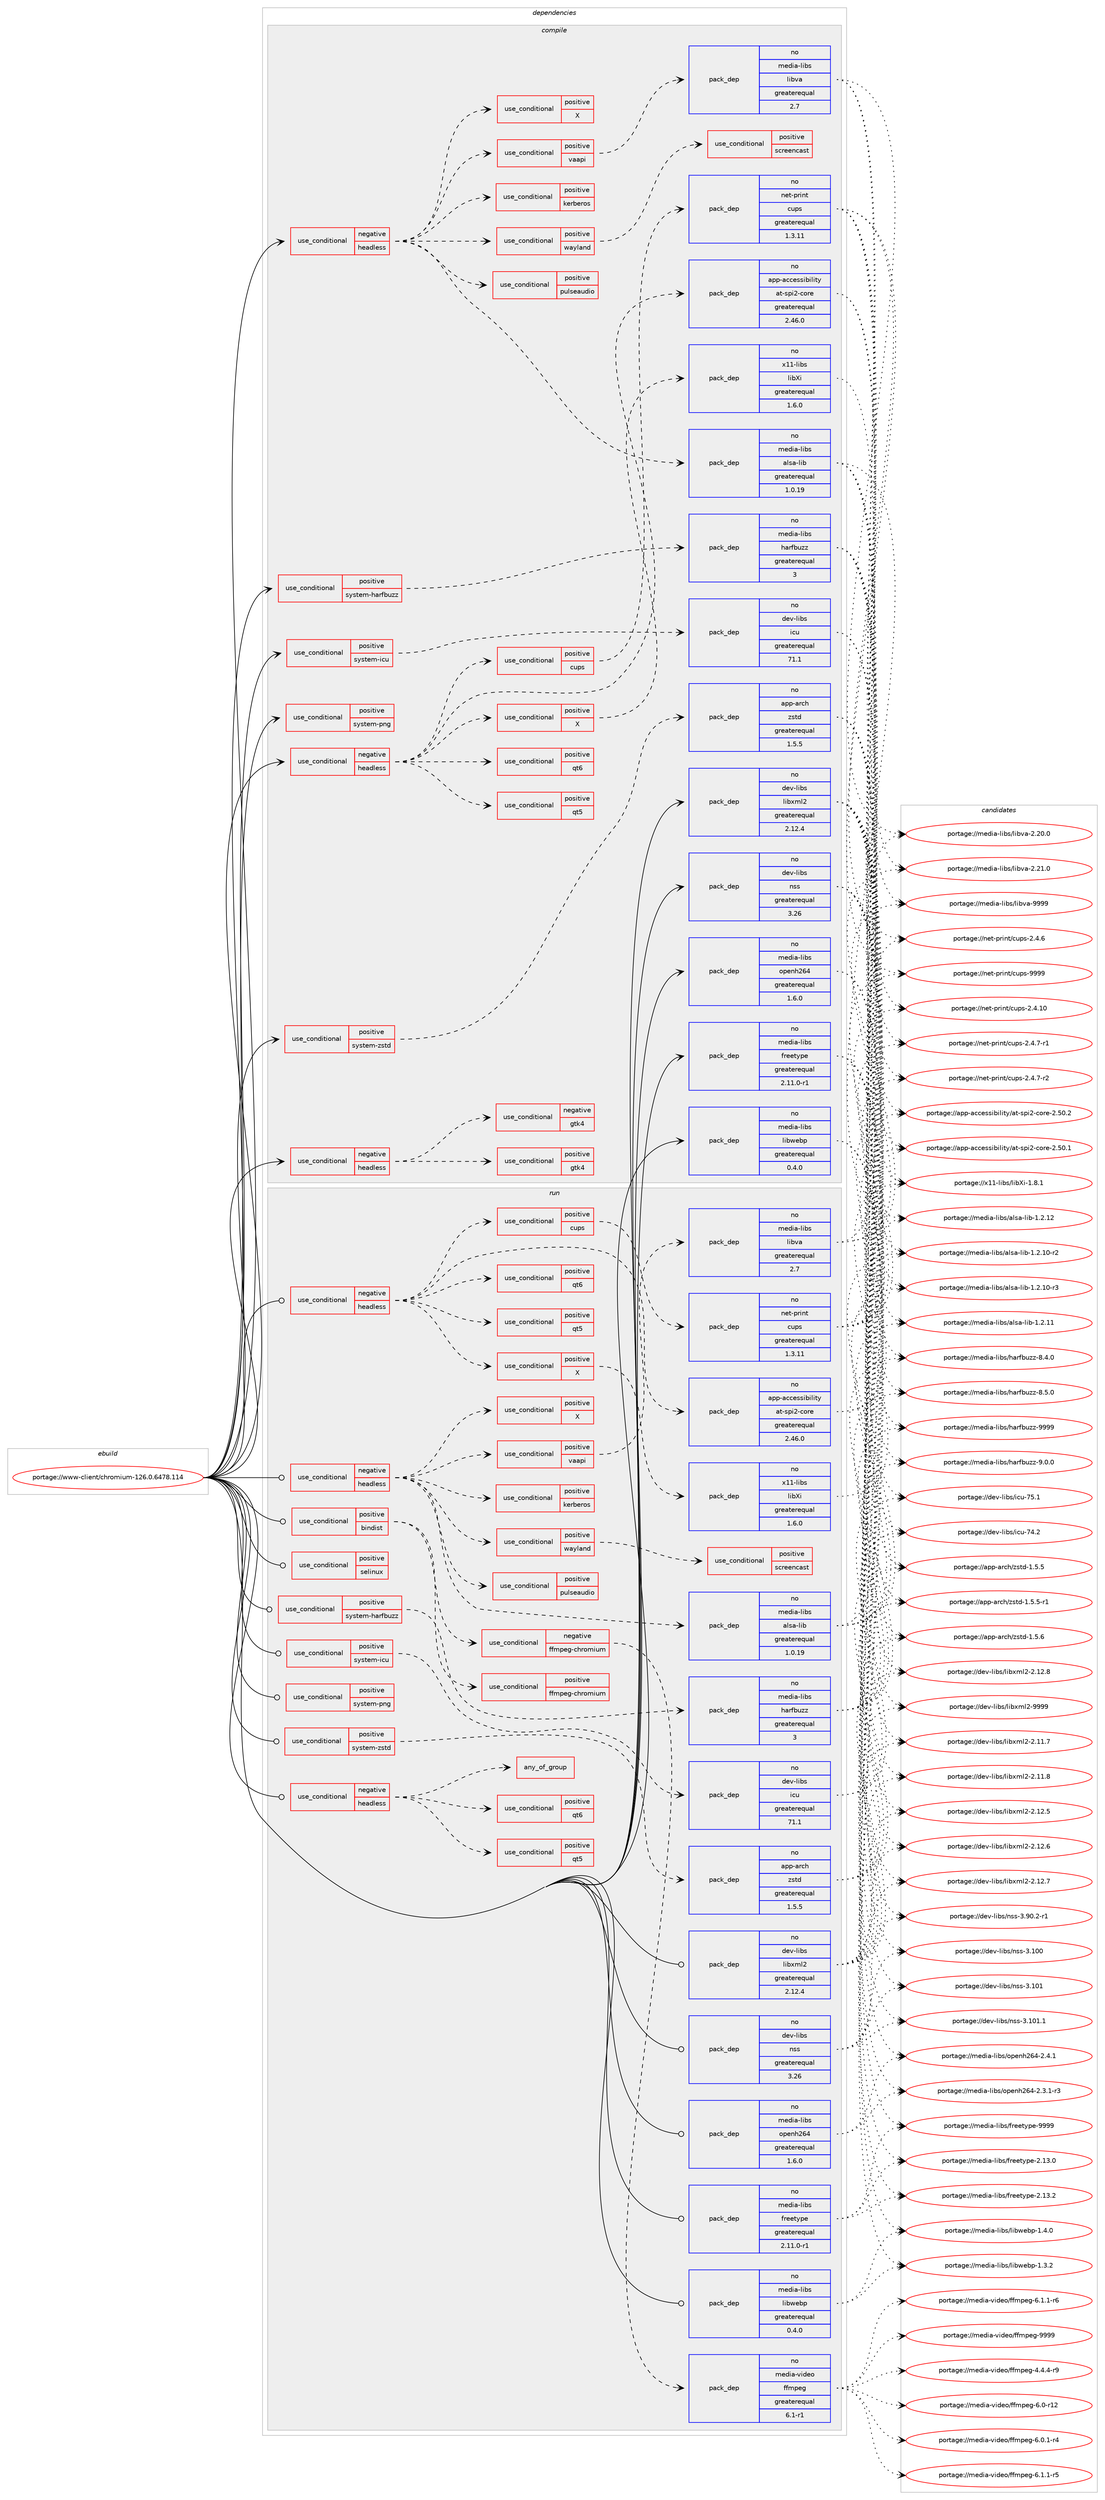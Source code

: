 digraph prolog {

# *************
# Graph options
# *************

newrank=true;
concentrate=true;
compound=true;
graph [rankdir=LR,fontname=Helvetica,fontsize=10,ranksep=1.5];#, ranksep=2.5, nodesep=0.2];
edge  [arrowhead=vee];
node  [fontname=Helvetica,fontsize=10];

# **********
# The ebuild
# **********

subgraph cluster_leftcol {
color=gray;
rank=same;
label=<<i>ebuild</i>>;
id [label="portage://www-client/chromium-126.0.6478.114", color=red, width=4, href="../www-client/chromium-126.0.6478.114.svg"];
}

# ****************
# The dependencies
# ****************

subgraph cluster_midcol {
color=gray;
label=<<i>dependencies</i>>;
subgraph cluster_compile {
fillcolor="#eeeeee";
style=filled;
label=<<i>compile</i>>;
subgraph cond116533 {
dependency224699 [label=<<TABLE BORDER="0" CELLBORDER="1" CELLSPACING="0" CELLPADDING="4"><TR><TD ROWSPAN="3" CELLPADDING="10">use_conditional</TD></TR><TR><TD>negative</TD></TR><TR><TD>headless</TD></TR></TABLE>>, shape=none, color=red];
subgraph cond116534 {
dependency224700 [label=<<TABLE BORDER="0" CELLBORDER="1" CELLSPACING="0" CELLPADDING="4"><TR><TD ROWSPAN="3" CELLPADDING="10">use_conditional</TD></TR><TR><TD>positive</TD></TR><TR><TD>X</TD></TR></TABLE>>, shape=none, color=red];
# *** BEGIN UNKNOWN DEPENDENCY TYPE (TODO) ***
# dependency224700 -> package_dependency(portage://www-client/chromium-126.0.6478.114,install,no,x11-libs,libXcomposite,none,[,,],any_same_slot,[])
# *** END UNKNOWN DEPENDENCY TYPE (TODO) ***

# *** BEGIN UNKNOWN DEPENDENCY TYPE (TODO) ***
# dependency224700 -> package_dependency(portage://www-client/chromium-126.0.6478.114,install,no,x11-libs,libXcursor,none,[,,],any_same_slot,[])
# *** END UNKNOWN DEPENDENCY TYPE (TODO) ***

# *** BEGIN UNKNOWN DEPENDENCY TYPE (TODO) ***
# dependency224700 -> package_dependency(portage://www-client/chromium-126.0.6478.114,install,no,x11-libs,libXdamage,none,[,,],any_same_slot,[])
# *** END UNKNOWN DEPENDENCY TYPE (TODO) ***

# *** BEGIN UNKNOWN DEPENDENCY TYPE (TODO) ***
# dependency224700 -> package_dependency(portage://www-client/chromium-126.0.6478.114,install,no,x11-libs,libXfixes,none,[,,],any_same_slot,[])
# *** END UNKNOWN DEPENDENCY TYPE (TODO) ***

subgraph pack104907 {
dependency224701 [label=<<TABLE BORDER="0" CELLBORDER="1" CELLSPACING="0" CELLPADDING="4" WIDTH="220"><TR><TD ROWSPAN="6" CELLPADDING="30">pack_dep</TD></TR><TR><TD WIDTH="110">no</TD></TR><TR><TD>x11-libs</TD></TR><TR><TD>libXi</TD></TR><TR><TD>greaterequal</TD></TR><TR><TD>1.6.0</TD></TR></TABLE>>, shape=none, color=blue];
}
dependency224700:e -> dependency224701:w [weight=20,style="dashed",arrowhead="vee"];
# *** BEGIN UNKNOWN DEPENDENCY TYPE (TODO) ***
# dependency224700 -> package_dependency(portage://www-client/chromium-126.0.6478.114,install,no,x11-libs,libXrandr,none,[,,],any_same_slot,[])
# *** END UNKNOWN DEPENDENCY TYPE (TODO) ***

# *** BEGIN UNKNOWN DEPENDENCY TYPE (TODO) ***
# dependency224700 -> package_dependency(portage://www-client/chromium-126.0.6478.114,install,no,x11-libs,libXrender,none,[,,],any_same_slot,[])
# *** END UNKNOWN DEPENDENCY TYPE (TODO) ***

# *** BEGIN UNKNOWN DEPENDENCY TYPE (TODO) ***
# dependency224700 -> package_dependency(portage://www-client/chromium-126.0.6478.114,install,no,x11-libs,libXtst,none,[,,],any_same_slot,[])
# *** END UNKNOWN DEPENDENCY TYPE (TODO) ***

# *** BEGIN UNKNOWN DEPENDENCY TYPE (TODO) ***
# dependency224700 -> package_dependency(portage://www-client/chromium-126.0.6478.114,install,no,x11-libs,libxshmfence,none,[,,],any_same_slot,[])
# *** END UNKNOWN DEPENDENCY TYPE (TODO) ***

}
dependency224699:e -> dependency224700:w [weight=20,style="dashed",arrowhead="vee"];
subgraph pack104908 {
dependency224702 [label=<<TABLE BORDER="0" CELLBORDER="1" CELLSPACING="0" CELLPADDING="4" WIDTH="220"><TR><TD ROWSPAN="6" CELLPADDING="30">pack_dep</TD></TR><TR><TD WIDTH="110">no</TD></TR><TR><TD>app-accessibility</TD></TR><TR><TD>at-spi2-core</TD></TR><TR><TD>greaterequal</TD></TR><TR><TD>2.46.0</TD></TR></TABLE>>, shape=none, color=blue];
}
dependency224699:e -> dependency224702:w [weight=20,style="dashed",arrowhead="vee"];
# *** BEGIN UNKNOWN DEPENDENCY TYPE (TODO) ***
# dependency224699 -> package_dependency(portage://www-client/chromium-126.0.6478.114,install,no,media-libs,mesa,none,[,,],any_same_slot,[use(optenable(X),none),use(optenable(wayland),none)])
# *** END UNKNOWN DEPENDENCY TYPE (TODO) ***

subgraph cond116535 {
dependency224703 [label=<<TABLE BORDER="0" CELLBORDER="1" CELLSPACING="0" CELLPADDING="4"><TR><TD ROWSPAN="3" CELLPADDING="10">use_conditional</TD></TR><TR><TD>positive</TD></TR><TR><TD>cups</TD></TR></TABLE>>, shape=none, color=red];
subgraph pack104909 {
dependency224704 [label=<<TABLE BORDER="0" CELLBORDER="1" CELLSPACING="0" CELLPADDING="4" WIDTH="220"><TR><TD ROWSPAN="6" CELLPADDING="30">pack_dep</TD></TR><TR><TD WIDTH="110">no</TD></TR><TR><TD>net-print</TD></TR><TR><TD>cups</TD></TR><TR><TD>greaterequal</TD></TR><TR><TD>1.3.11</TD></TR></TABLE>>, shape=none, color=blue];
}
dependency224703:e -> dependency224704:w [weight=20,style="dashed",arrowhead="vee"];
}
dependency224699:e -> dependency224703:w [weight=20,style="dashed",arrowhead="vee"];
# *** BEGIN UNKNOWN DEPENDENCY TYPE (TODO) ***
# dependency224699 -> package_dependency(portage://www-client/chromium-126.0.6478.114,install,no,virtual,udev,none,[,,],[],[])
# *** END UNKNOWN DEPENDENCY TYPE (TODO) ***

# *** BEGIN UNKNOWN DEPENDENCY TYPE (TODO) ***
# dependency224699 -> package_dependency(portage://www-client/chromium-126.0.6478.114,install,no,x11-libs,cairo,none,[,,],any_same_slot,[])
# *** END UNKNOWN DEPENDENCY TYPE (TODO) ***

# *** BEGIN UNKNOWN DEPENDENCY TYPE (TODO) ***
# dependency224699 -> package_dependency(portage://www-client/chromium-126.0.6478.114,install,no,x11-libs,gdk-pixbuf,none,[,,],[slot(2)],[])
# *** END UNKNOWN DEPENDENCY TYPE (TODO) ***

# *** BEGIN UNKNOWN DEPENDENCY TYPE (TODO) ***
# dependency224699 -> package_dependency(portage://www-client/chromium-126.0.6478.114,install,no,x11-libs,pango,none,[,,],any_same_slot,[])
# *** END UNKNOWN DEPENDENCY TYPE (TODO) ***

subgraph cond116536 {
dependency224705 [label=<<TABLE BORDER="0" CELLBORDER="1" CELLSPACING="0" CELLPADDING="4"><TR><TD ROWSPAN="3" CELLPADDING="10">use_conditional</TD></TR><TR><TD>positive</TD></TR><TR><TD>qt5</TD></TR></TABLE>>, shape=none, color=red];
# *** BEGIN UNKNOWN DEPENDENCY TYPE (TODO) ***
# dependency224705 -> package_dependency(portage://www-client/chromium-126.0.6478.114,install,no,dev-qt,qtcore,none,[,,],[slot(5)],[])
# *** END UNKNOWN DEPENDENCY TYPE (TODO) ***

# *** BEGIN UNKNOWN DEPENDENCY TYPE (TODO) ***
# dependency224705 -> package_dependency(portage://www-client/chromium-126.0.6478.114,install,no,dev-qt,qtwidgets,none,[,,],[slot(5)],[])
# *** END UNKNOWN DEPENDENCY TYPE (TODO) ***

}
dependency224699:e -> dependency224705:w [weight=20,style="dashed",arrowhead="vee"];
subgraph cond116537 {
dependency224706 [label=<<TABLE BORDER="0" CELLBORDER="1" CELLSPACING="0" CELLPADDING="4"><TR><TD ROWSPAN="3" CELLPADDING="10">use_conditional</TD></TR><TR><TD>positive</TD></TR><TR><TD>qt6</TD></TR></TABLE>>, shape=none, color=red];
# *** BEGIN UNKNOWN DEPENDENCY TYPE (TODO) ***
# dependency224706 -> package_dependency(portage://www-client/chromium-126.0.6478.114,install,no,dev-qt,qtbase,none,[,,],[slot(6)],[use(enable(gui),none),use(enable(widgets),none)])
# *** END UNKNOWN DEPENDENCY TYPE (TODO) ***

}
dependency224699:e -> dependency224706:w [weight=20,style="dashed",arrowhead="vee"];
}
id:e -> dependency224699:w [weight=20,style="solid",arrowhead="vee"];
subgraph cond116538 {
dependency224707 [label=<<TABLE BORDER="0" CELLBORDER="1" CELLSPACING="0" CELLPADDING="4"><TR><TD ROWSPAN="3" CELLPADDING="10">use_conditional</TD></TR><TR><TD>negative</TD></TR><TR><TD>headless</TD></TR></TABLE>>, shape=none, color=red];
subgraph cond116539 {
dependency224708 [label=<<TABLE BORDER="0" CELLBORDER="1" CELLSPACING="0" CELLPADDING="4"><TR><TD ROWSPAN="3" CELLPADDING="10">use_conditional</TD></TR><TR><TD>positive</TD></TR><TR><TD>gtk4</TD></TR></TABLE>>, shape=none, color=red];
# *** BEGIN UNKNOWN DEPENDENCY TYPE (TODO) ***
# dependency224708 -> package_dependency(portage://www-client/chromium-126.0.6478.114,install,no,gui-libs,gtk,none,[,,],[slot(4)],[use(optenable(X),none),use(optenable(wayland),none)])
# *** END UNKNOWN DEPENDENCY TYPE (TODO) ***

}
dependency224707:e -> dependency224708:w [weight=20,style="dashed",arrowhead="vee"];
subgraph cond116540 {
dependency224709 [label=<<TABLE BORDER="0" CELLBORDER="1" CELLSPACING="0" CELLPADDING="4"><TR><TD ROWSPAN="3" CELLPADDING="10">use_conditional</TD></TR><TR><TD>negative</TD></TR><TR><TD>gtk4</TD></TR></TABLE>>, shape=none, color=red];
# *** BEGIN UNKNOWN DEPENDENCY TYPE (TODO) ***
# dependency224709 -> package_dependency(portage://www-client/chromium-126.0.6478.114,install,no,x11-libs,gtk+,none,[,,],[slot(3)],[use(optenable(X),none),use(optenable(wayland),none)])
# *** END UNKNOWN DEPENDENCY TYPE (TODO) ***

}
dependency224707:e -> dependency224709:w [weight=20,style="dashed",arrowhead="vee"];
}
id:e -> dependency224707:w [weight=20,style="solid",arrowhead="vee"];
subgraph cond116541 {
dependency224710 [label=<<TABLE BORDER="0" CELLBORDER="1" CELLSPACING="0" CELLPADDING="4"><TR><TD ROWSPAN="3" CELLPADDING="10">use_conditional</TD></TR><TR><TD>negative</TD></TR><TR><TD>headless</TD></TR></TABLE>>, shape=none, color=red];
# *** BEGIN UNKNOWN DEPENDENCY TYPE (TODO) ***
# dependency224710 -> package_dependency(portage://www-client/chromium-126.0.6478.114,install,no,dev-libs,glib,none,[,,],[slot(2)],[])
# *** END UNKNOWN DEPENDENCY TYPE (TODO) ***

subgraph pack104910 {
dependency224711 [label=<<TABLE BORDER="0" CELLBORDER="1" CELLSPACING="0" CELLPADDING="4" WIDTH="220"><TR><TD ROWSPAN="6" CELLPADDING="30">pack_dep</TD></TR><TR><TD WIDTH="110">no</TD></TR><TR><TD>media-libs</TD></TR><TR><TD>alsa-lib</TD></TR><TR><TD>greaterequal</TD></TR><TR><TD>1.0.19</TD></TR></TABLE>>, shape=none, color=blue];
}
dependency224710:e -> dependency224711:w [weight=20,style="dashed",arrowhead="vee"];
subgraph cond116542 {
dependency224712 [label=<<TABLE BORDER="0" CELLBORDER="1" CELLSPACING="0" CELLPADDING="4"><TR><TD ROWSPAN="3" CELLPADDING="10">use_conditional</TD></TR><TR><TD>positive</TD></TR><TR><TD>pulseaudio</TD></TR></TABLE>>, shape=none, color=red];
# *** BEGIN UNKNOWN DEPENDENCY TYPE (TODO) ***
# dependency224712 -> package_dependency(portage://www-client/chromium-126.0.6478.114,install,no,media-libs,libpulse,none,[,,],any_same_slot,[])
# *** END UNKNOWN DEPENDENCY TYPE (TODO) ***

}
dependency224710:e -> dependency224712:w [weight=20,style="dashed",arrowhead="vee"];
# *** BEGIN UNKNOWN DEPENDENCY TYPE (TODO) ***
# dependency224710 -> package_dependency(portage://www-client/chromium-126.0.6478.114,install,no,sys-apps,pciutils,none,[,,],any_same_slot,[])
# *** END UNKNOWN DEPENDENCY TYPE (TODO) ***

subgraph cond116543 {
dependency224713 [label=<<TABLE BORDER="0" CELLBORDER="1" CELLSPACING="0" CELLPADDING="4"><TR><TD ROWSPAN="3" CELLPADDING="10">use_conditional</TD></TR><TR><TD>positive</TD></TR><TR><TD>kerberos</TD></TR></TABLE>>, shape=none, color=red];
# *** BEGIN UNKNOWN DEPENDENCY TYPE (TODO) ***
# dependency224713 -> package_dependency(portage://www-client/chromium-126.0.6478.114,install,no,virtual,krb5,none,[,,],[],[])
# *** END UNKNOWN DEPENDENCY TYPE (TODO) ***

}
dependency224710:e -> dependency224713:w [weight=20,style="dashed",arrowhead="vee"];
subgraph cond116544 {
dependency224714 [label=<<TABLE BORDER="0" CELLBORDER="1" CELLSPACING="0" CELLPADDING="4"><TR><TD ROWSPAN="3" CELLPADDING="10">use_conditional</TD></TR><TR><TD>positive</TD></TR><TR><TD>vaapi</TD></TR></TABLE>>, shape=none, color=red];
subgraph pack104911 {
dependency224715 [label=<<TABLE BORDER="0" CELLBORDER="1" CELLSPACING="0" CELLPADDING="4" WIDTH="220"><TR><TD ROWSPAN="6" CELLPADDING="30">pack_dep</TD></TR><TR><TD WIDTH="110">no</TD></TR><TR><TD>media-libs</TD></TR><TR><TD>libva</TD></TR><TR><TD>greaterequal</TD></TR><TR><TD>2.7</TD></TR></TABLE>>, shape=none, color=blue];
}
dependency224714:e -> dependency224715:w [weight=20,style="dashed",arrowhead="vee"];
}
dependency224710:e -> dependency224714:w [weight=20,style="dashed",arrowhead="vee"];
subgraph cond116545 {
dependency224716 [label=<<TABLE BORDER="0" CELLBORDER="1" CELLSPACING="0" CELLPADDING="4"><TR><TD ROWSPAN="3" CELLPADDING="10">use_conditional</TD></TR><TR><TD>positive</TD></TR><TR><TD>X</TD></TR></TABLE>>, shape=none, color=red];
# *** BEGIN UNKNOWN DEPENDENCY TYPE (TODO) ***
# dependency224716 -> package_dependency(portage://www-client/chromium-126.0.6478.114,install,no,x11-libs,libX11,none,[,,],any_same_slot,[])
# *** END UNKNOWN DEPENDENCY TYPE (TODO) ***

# *** BEGIN UNKNOWN DEPENDENCY TYPE (TODO) ***
# dependency224716 -> package_dependency(portage://www-client/chromium-126.0.6478.114,install,no,x11-libs,libXext,none,[,,],any_same_slot,[])
# *** END UNKNOWN DEPENDENCY TYPE (TODO) ***

# *** BEGIN UNKNOWN DEPENDENCY TYPE (TODO) ***
# dependency224716 -> package_dependency(portage://www-client/chromium-126.0.6478.114,install,no,x11-libs,libxcb,none,[,,],any_same_slot,[])
# *** END UNKNOWN DEPENDENCY TYPE (TODO) ***

}
dependency224710:e -> dependency224716:w [weight=20,style="dashed",arrowhead="vee"];
# *** BEGIN UNKNOWN DEPENDENCY TYPE (TODO) ***
# dependency224710 -> package_dependency(portage://www-client/chromium-126.0.6478.114,install,no,x11-libs,libxkbcommon,none,[,,],any_same_slot,[])
# *** END UNKNOWN DEPENDENCY TYPE (TODO) ***

subgraph cond116546 {
dependency224717 [label=<<TABLE BORDER="0" CELLBORDER="1" CELLSPACING="0" CELLPADDING="4"><TR><TD ROWSPAN="3" CELLPADDING="10">use_conditional</TD></TR><TR><TD>positive</TD></TR><TR><TD>wayland</TD></TR></TABLE>>, shape=none, color=red];
# *** BEGIN UNKNOWN DEPENDENCY TYPE (TODO) ***
# dependency224717 -> package_dependency(portage://www-client/chromium-126.0.6478.114,install,no,dev-libs,libffi,none,[,,],any_same_slot,[])
# *** END UNKNOWN DEPENDENCY TYPE (TODO) ***

# *** BEGIN UNKNOWN DEPENDENCY TYPE (TODO) ***
# dependency224717 -> package_dependency(portage://www-client/chromium-126.0.6478.114,install,no,dev-libs,wayland,none,[,,],any_same_slot,[])
# *** END UNKNOWN DEPENDENCY TYPE (TODO) ***

subgraph cond116547 {
dependency224718 [label=<<TABLE BORDER="0" CELLBORDER="1" CELLSPACING="0" CELLPADDING="4"><TR><TD ROWSPAN="3" CELLPADDING="10">use_conditional</TD></TR><TR><TD>positive</TD></TR><TR><TD>screencast</TD></TR></TABLE>>, shape=none, color=red];
# *** BEGIN UNKNOWN DEPENDENCY TYPE (TODO) ***
# dependency224718 -> package_dependency(portage://www-client/chromium-126.0.6478.114,install,no,media-video,pipewire,none,[,,],any_same_slot,[])
# *** END UNKNOWN DEPENDENCY TYPE (TODO) ***

}
dependency224717:e -> dependency224718:w [weight=20,style="dashed",arrowhead="vee"];
}
dependency224710:e -> dependency224717:w [weight=20,style="dashed",arrowhead="vee"];
}
id:e -> dependency224710:w [weight=20,style="solid",arrowhead="vee"];
subgraph cond116548 {
dependency224719 [label=<<TABLE BORDER="0" CELLBORDER="1" CELLSPACING="0" CELLPADDING="4"><TR><TD ROWSPAN="3" CELLPADDING="10">use_conditional</TD></TR><TR><TD>positive</TD></TR><TR><TD>system-harfbuzz</TD></TR></TABLE>>, shape=none, color=red];
subgraph pack104912 {
dependency224720 [label=<<TABLE BORDER="0" CELLBORDER="1" CELLSPACING="0" CELLPADDING="4" WIDTH="220"><TR><TD ROWSPAN="6" CELLPADDING="30">pack_dep</TD></TR><TR><TD WIDTH="110">no</TD></TR><TR><TD>media-libs</TD></TR><TR><TD>harfbuzz</TD></TR><TR><TD>greaterequal</TD></TR><TR><TD>3</TD></TR></TABLE>>, shape=none, color=blue];
}
dependency224719:e -> dependency224720:w [weight=20,style="dashed",arrowhead="vee"];
}
id:e -> dependency224719:w [weight=20,style="solid",arrowhead="vee"];
subgraph cond116549 {
dependency224721 [label=<<TABLE BORDER="0" CELLBORDER="1" CELLSPACING="0" CELLPADDING="4"><TR><TD ROWSPAN="3" CELLPADDING="10">use_conditional</TD></TR><TR><TD>positive</TD></TR><TR><TD>system-icu</TD></TR></TABLE>>, shape=none, color=red];
subgraph pack104913 {
dependency224722 [label=<<TABLE BORDER="0" CELLBORDER="1" CELLSPACING="0" CELLPADDING="4" WIDTH="220"><TR><TD ROWSPAN="6" CELLPADDING="30">pack_dep</TD></TR><TR><TD WIDTH="110">no</TD></TR><TR><TD>dev-libs</TD></TR><TR><TD>icu</TD></TR><TR><TD>greaterequal</TD></TR><TR><TD>71.1</TD></TR></TABLE>>, shape=none, color=blue];
}
dependency224721:e -> dependency224722:w [weight=20,style="dashed",arrowhead="vee"];
}
id:e -> dependency224721:w [weight=20,style="solid",arrowhead="vee"];
subgraph cond116550 {
dependency224723 [label=<<TABLE BORDER="0" CELLBORDER="1" CELLSPACING="0" CELLPADDING="4"><TR><TD ROWSPAN="3" CELLPADDING="10">use_conditional</TD></TR><TR><TD>positive</TD></TR><TR><TD>system-png</TD></TR></TABLE>>, shape=none, color=red];
# *** BEGIN UNKNOWN DEPENDENCY TYPE (TODO) ***
# dependency224723 -> package_dependency(portage://www-client/chromium-126.0.6478.114,install,no,media-libs,libpng,none,[,,],any_same_slot,[use(disable(apng),negative)])
# *** END UNKNOWN DEPENDENCY TYPE (TODO) ***

}
id:e -> dependency224723:w [weight=20,style="solid",arrowhead="vee"];
subgraph cond116551 {
dependency224724 [label=<<TABLE BORDER="0" CELLBORDER="1" CELLSPACING="0" CELLPADDING="4"><TR><TD ROWSPAN="3" CELLPADDING="10">use_conditional</TD></TR><TR><TD>positive</TD></TR><TR><TD>system-zstd</TD></TR></TABLE>>, shape=none, color=red];
subgraph pack104914 {
dependency224725 [label=<<TABLE BORDER="0" CELLBORDER="1" CELLSPACING="0" CELLPADDING="4" WIDTH="220"><TR><TD ROWSPAN="6" CELLPADDING="30">pack_dep</TD></TR><TR><TD WIDTH="110">no</TD></TR><TR><TD>app-arch</TD></TR><TR><TD>zstd</TD></TR><TR><TD>greaterequal</TD></TR><TR><TD>1.5.5</TD></TR></TABLE>>, shape=none, color=blue];
}
dependency224724:e -> dependency224725:w [weight=20,style="dashed",arrowhead="vee"];
}
id:e -> dependency224724:w [weight=20,style="solid",arrowhead="vee"];
# *** BEGIN UNKNOWN DEPENDENCY TYPE (TODO) ***
# id -> package_dependency(portage://www-client/chromium-126.0.6478.114,install,no,app-arch,bzip2,none,[,,],any_same_slot,[])
# *** END UNKNOWN DEPENDENCY TYPE (TODO) ***

# *** BEGIN UNKNOWN DEPENDENCY TYPE (TODO) ***
# id -> package_dependency(portage://www-client/chromium-126.0.6478.114,install,no,dev-libs,expat,none,[,,],any_same_slot,[])
# *** END UNKNOWN DEPENDENCY TYPE (TODO) ***

subgraph pack104915 {
dependency224726 [label=<<TABLE BORDER="0" CELLBORDER="1" CELLSPACING="0" CELLPADDING="4" WIDTH="220"><TR><TD ROWSPAN="6" CELLPADDING="30">pack_dep</TD></TR><TR><TD WIDTH="110">no</TD></TR><TR><TD>dev-libs</TD></TR><TR><TD>libxml2</TD></TR><TR><TD>greaterequal</TD></TR><TR><TD>2.12.4</TD></TR></TABLE>>, shape=none, color=blue];
}
id:e -> dependency224726:w [weight=20,style="solid",arrowhead="vee"];
# *** BEGIN UNKNOWN DEPENDENCY TYPE (TODO) ***
# id -> package_dependency(portage://www-client/chromium-126.0.6478.114,install,no,dev-libs,libxslt,none,[,,],any_same_slot,[])
# *** END UNKNOWN DEPENDENCY TYPE (TODO) ***

# *** BEGIN UNKNOWN DEPENDENCY TYPE (TODO) ***
# id -> package_dependency(portage://www-client/chromium-126.0.6478.114,install,no,dev-libs,nspr,none,[,,],any_same_slot,[])
# *** END UNKNOWN DEPENDENCY TYPE (TODO) ***

subgraph pack104916 {
dependency224727 [label=<<TABLE BORDER="0" CELLBORDER="1" CELLSPACING="0" CELLPADDING="4" WIDTH="220"><TR><TD ROWSPAN="6" CELLPADDING="30">pack_dep</TD></TR><TR><TD WIDTH="110">no</TD></TR><TR><TD>dev-libs</TD></TR><TR><TD>nss</TD></TR><TR><TD>greaterequal</TD></TR><TR><TD>3.26</TD></TR></TABLE>>, shape=none, color=blue];
}
id:e -> dependency224727:w [weight=20,style="solid",arrowhead="vee"];
# *** BEGIN UNKNOWN DEPENDENCY TYPE (TODO) ***
# id -> package_dependency(portage://www-client/chromium-126.0.6478.114,install,no,media-libs,flac,none,[,,],any_same_slot,[])
# *** END UNKNOWN DEPENDENCY TYPE (TODO) ***

# *** BEGIN UNKNOWN DEPENDENCY TYPE (TODO) ***
# id -> package_dependency(portage://www-client/chromium-126.0.6478.114,install,no,media-libs,fontconfig,none,[,,],any_same_slot,[])
# *** END UNKNOWN DEPENDENCY TYPE (TODO) ***

subgraph pack104917 {
dependency224728 [label=<<TABLE BORDER="0" CELLBORDER="1" CELLSPACING="0" CELLPADDING="4" WIDTH="220"><TR><TD ROWSPAN="6" CELLPADDING="30">pack_dep</TD></TR><TR><TD WIDTH="110">no</TD></TR><TR><TD>media-libs</TD></TR><TR><TD>freetype</TD></TR><TR><TD>greaterequal</TD></TR><TR><TD>2.11.0-r1</TD></TR></TABLE>>, shape=none, color=blue];
}
id:e -> dependency224728:w [weight=20,style="solid",arrowhead="vee"];
# *** BEGIN UNKNOWN DEPENDENCY TYPE (TODO) ***
# id -> package_dependency(portage://www-client/chromium-126.0.6478.114,install,no,media-libs,libjpeg-turbo,none,[,,],any_same_slot,[])
# *** END UNKNOWN DEPENDENCY TYPE (TODO) ***

subgraph pack104918 {
dependency224729 [label=<<TABLE BORDER="0" CELLBORDER="1" CELLSPACING="0" CELLPADDING="4" WIDTH="220"><TR><TD ROWSPAN="6" CELLPADDING="30">pack_dep</TD></TR><TR><TD WIDTH="110">no</TD></TR><TR><TD>media-libs</TD></TR><TR><TD>libwebp</TD></TR><TR><TD>greaterequal</TD></TR><TR><TD>0.4.0</TD></TR></TABLE>>, shape=none, color=blue];
}
id:e -> dependency224729:w [weight=20,style="solid",arrowhead="vee"];
# *** BEGIN UNKNOWN DEPENDENCY TYPE (TODO) ***
# id -> package_dependency(portage://www-client/chromium-126.0.6478.114,install,no,media-libs,mesa,none,[,,],any_same_slot,[use(enable(gbm),positive)])
# *** END UNKNOWN DEPENDENCY TYPE (TODO) ***

subgraph pack104919 {
dependency224730 [label=<<TABLE BORDER="0" CELLBORDER="1" CELLSPACING="0" CELLPADDING="4" WIDTH="220"><TR><TD ROWSPAN="6" CELLPADDING="30">pack_dep</TD></TR><TR><TD WIDTH="110">no</TD></TR><TR><TD>media-libs</TD></TR><TR><TD>openh264</TD></TR><TR><TD>greaterequal</TD></TR><TR><TD>1.6.0</TD></TR></TABLE>>, shape=none, color=blue];
}
id:e -> dependency224730:w [weight=20,style="solid",arrowhead="vee"];
# *** BEGIN UNKNOWN DEPENDENCY TYPE (TODO) ***
# id -> package_dependency(portage://www-client/chromium-126.0.6478.114,install,no,net-misc,curl,none,[,,],[],[use(enable(ssl),none)])
# *** END UNKNOWN DEPENDENCY TYPE (TODO) ***

# *** BEGIN UNKNOWN DEPENDENCY TYPE (TODO) ***
# id -> package_dependency(portage://www-client/chromium-126.0.6478.114,install,no,sys-apps,dbus,none,[,,],any_same_slot,[])
# *** END UNKNOWN DEPENDENCY TYPE (TODO) ***

# *** BEGIN UNKNOWN DEPENDENCY TYPE (TODO) ***
# id -> package_dependency(portage://www-client/chromium-126.0.6478.114,install,no,sys-libs,zlib,none,[,,],any_same_slot,[])
# *** END UNKNOWN DEPENDENCY TYPE (TODO) ***

# *** BEGIN UNKNOWN DEPENDENCY TYPE (TODO) ***
# id -> package_dependency(portage://www-client/chromium-126.0.6478.114,install,no,sys-libs,zlib,none,[,,],any_same_slot,[use(enable(minizip),none)])
# *** END UNKNOWN DEPENDENCY TYPE (TODO) ***

# *** BEGIN UNKNOWN DEPENDENCY TYPE (TODO) ***
# id -> package_dependency(portage://www-client/chromium-126.0.6478.114,install,no,x11-libs,libdrm,none,[,,],any_same_slot,[])
# *** END UNKNOWN DEPENDENCY TYPE (TODO) ***

# *** BEGIN UNKNOWN DEPENDENCY TYPE (TODO) ***
# id -> package_dependency(portage://www-client/chromium-126.0.6478.114,install,strong,sys-devel,llvm,none,[,,],[slot(0)],[])
# *** END UNKNOWN DEPENDENCY TYPE (TODO) ***

}
subgraph cluster_compileandrun {
fillcolor="#eeeeee";
style=filled;
label=<<i>compile and run</i>>;
}
subgraph cluster_run {
fillcolor="#eeeeee";
style=filled;
label=<<i>run</i>>;
subgraph cond116552 {
dependency224731 [label=<<TABLE BORDER="0" CELLBORDER="1" CELLSPACING="0" CELLPADDING="4"><TR><TD ROWSPAN="3" CELLPADDING="10">use_conditional</TD></TR><TR><TD>negative</TD></TR><TR><TD>headless</TD></TR></TABLE>>, shape=none, color=red];
subgraph any3047 {
dependency224732 [label=<<TABLE BORDER="0" CELLBORDER="1" CELLSPACING="0" CELLPADDING="4"><TR><TD CELLPADDING="10">any_of_group</TD></TR></TABLE>>, shape=none, color=red];# *** BEGIN UNKNOWN DEPENDENCY TYPE (TODO) ***
# dependency224732 -> package_dependency(portage://www-client/chromium-126.0.6478.114,run,no,x11-libs,gtk+,none,[,,],[slot(3)],[use(optenable(X),none),use(optenable(wayland),none)])
# *** END UNKNOWN DEPENDENCY TYPE (TODO) ***

# *** BEGIN UNKNOWN DEPENDENCY TYPE (TODO) ***
# dependency224732 -> package_dependency(portage://www-client/chromium-126.0.6478.114,run,no,gui-libs,gtk,none,[,,],[slot(4)],[use(optenable(X),none),use(optenable(wayland),none)])
# *** END UNKNOWN DEPENDENCY TYPE (TODO) ***

}
dependency224731:e -> dependency224732:w [weight=20,style="dashed",arrowhead="vee"];
subgraph cond116553 {
dependency224733 [label=<<TABLE BORDER="0" CELLBORDER="1" CELLSPACING="0" CELLPADDING="4"><TR><TD ROWSPAN="3" CELLPADDING="10">use_conditional</TD></TR><TR><TD>positive</TD></TR><TR><TD>qt5</TD></TR></TABLE>>, shape=none, color=red];
# *** BEGIN UNKNOWN DEPENDENCY TYPE (TODO) ***
# dependency224733 -> package_dependency(portage://www-client/chromium-126.0.6478.114,run,no,dev-qt,qtgui,none,[,,],[slot(5)],[use(optenable(X),none),use(optenable(wayland),none)])
# *** END UNKNOWN DEPENDENCY TYPE (TODO) ***

}
dependency224731:e -> dependency224733:w [weight=20,style="dashed",arrowhead="vee"];
subgraph cond116554 {
dependency224734 [label=<<TABLE BORDER="0" CELLBORDER="1" CELLSPACING="0" CELLPADDING="4"><TR><TD ROWSPAN="3" CELLPADDING="10">use_conditional</TD></TR><TR><TD>positive</TD></TR><TR><TD>qt6</TD></TR></TABLE>>, shape=none, color=red];
# *** BEGIN UNKNOWN DEPENDENCY TYPE (TODO) ***
# dependency224734 -> package_dependency(portage://www-client/chromium-126.0.6478.114,run,no,dev-qt,qtbase,none,[,,],[slot(6)],[use(optenable(X),none),use(optenable(wayland),none)])
# *** END UNKNOWN DEPENDENCY TYPE (TODO) ***

}
dependency224731:e -> dependency224734:w [weight=20,style="dashed",arrowhead="vee"];
}
id:e -> dependency224731:w [weight=20,style="solid",arrowhead="odot"];
subgraph cond116555 {
dependency224735 [label=<<TABLE BORDER="0" CELLBORDER="1" CELLSPACING="0" CELLPADDING="4"><TR><TD ROWSPAN="3" CELLPADDING="10">use_conditional</TD></TR><TR><TD>negative</TD></TR><TR><TD>headless</TD></TR></TABLE>>, shape=none, color=red];
subgraph cond116556 {
dependency224736 [label=<<TABLE BORDER="0" CELLBORDER="1" CELLSPACING="0" CELLPADDING="4"><TR><TD ROWSPAN="3" CELLPADDING="10">use_conditional</TD></TR><TR><TD>positive</TD></TR><TR><TD>X</TD></TR></TABLE>>, shape=none, color=red];
# *** BEGIN UNKNOWN DEPENDENCY TYPE (TODO) ***
# dependency224736 -> package_dependency(portage://www-client/chromium-126.0.6478.114,run,no,x11-libs,libXcomposite,none,[,,],any_same_slot,[])
# *** END UNKNOWN DEPENDENCY TYPE (TODO) ***

# *** BEGIN UNKNOWN DEPENDENCY TYPE (TODO) ***
# dependency224736 -> package_dependency(portage://www-client/chromium-126.0.6478.114,run,no,x11-libs,libXcursor,none,[,,],any_same_slot,[])
# *** END UNKNOWN DEPENDENCY TYPE (TODO) ***

# *** BEGIN UNKNOWN DEPENDENCY TYPE (TODO) ***
# dependency224736 -> package_dependency(portage://www-client/chromium-126.0.6478.114,run,no,x11-libs,libXdamage,none,[,,],any_same_slot,[])
# *** END UNKNOWN DEPENDENCY TYPE (TODO) ***

# *** BEGIN UNKNOWN DEPENDENCY TYPE (TODO) ***
# dependency224736 -> package_dependency(portage://www-client/chromium-126.0.6478.114,run,no,x11-libs,libXfixes,none,[,,],any_same_slot,[])
# *** END UNKNOWN DEPENDENCY TYPE (TODO) ***

subgraph pack104920 {
dependency224737 [label=<<TABLE BORDER="0" CELLBORDER="1" CELLSPACING="0" CELLPADDING="4" WIDTH="220"><TR><TD ROWSPAN="6" CELLPADDING="30">pack_dep</TD></TR><TR><TD WIDTH="110">no</TD></TR><TR><TD>x11-libs</TD></TR><TR><TD>libXi</TD></TR><TR><TD>greaterequal</TD></TR><TR><TD>1.6.0</TD></TR></TABLE>>, shape=none, color=blue];
}
dependency224736:e -> dependency224737:w [weight=20,style="dashed",arrowhead="vee"];
# *** BEGIN UNKNOWN DEPENDENCY TYPE (TODO) ***
# dependency224736 -> package_dependency(portage://www-client/chromium-126.0.6478.114,run,no,x11-libs,libXrandr,none,[,,],any_same_slot,[])
# *** END UNKNOWN DEPENDENCY TYPE (TODO) ***

# *** BEGIN UNKNOWN DEPENDENCY TYPE (TODO) ***
# dependency224736 -> package_dependency(portage://www-client/chromium-126.0.6478.114,run,no,x11-libs,libXrender,none,[,,],any_same_slot,[])
# *** END UNKNOWN DEPENDENCY TYPE (TODO) ***

# *** BEGIN UNKNOWN DEPENDENCY TYPE (TODO) ***
# dependency224736 -> package_dependency(portage://www-client/chromium-126.0.6478.114,run,no,x11-libs,libXtst,none,[,,],any_same_slot,[])
# *** END UNKNOWN DEPENDENCY TYPE (TODO) ***

# *** BEGIN UNKNOWN DEPENDENCY TYPE (TODO) ***
# dependency224736 -> package_dependency(portage://www-client/chromium-126.0.6478.114,run,no,x11-libs,libxshmfence,none,[,,],any_same_slot,[])
# *** END UNKNOWN DEPENDENCY TYPE (TODO) ***

}
dependency224735:e -> dependency224736:w [weight=20,style="dashed",arrowhead="vee"];
subgraph pack104921 {
dependency224738 [label=<<TABLE BORDER="0" CELLBORDER="1" CELLSPACING="0" CELLPADDING="4" WIDTH="220"><TR><TD ROWSPAN="6" CELLPADDING="30">pack_dep</TD></TR><TR><TD WIDTH="110">no</TD></TR><TR><TD>app-accessibility</TD></TR><TR><TD>at-spi2-core</TD></TR><TR><TD>greaterequal</TD></TR><TR><TD>2.46.0</TD></TR></TABLE>>, shape=none, color=blue];
}
dependency224735:e -> dependency224738:w [weight=20,style="dashed",arrowhead="vee"];
# *** BEGIN UNKNOWN DEPENDENCY TYPE (TODO) ***
# dependency224735 -> package_dependency(portage://www-client/chromium-126.0.6478.114,run,no,media-libs,mesa,none,[,,],any_same_slot,[use(optenable(X),none),use(optenable(wayland),none)])
# *** END UNKNOWN DEPENDENCY TYPE (TODO) ***

subgraph cond116557 {
dependency224739 [label=<<TABLE BORDER="0" CELLBORDER="1" CELLSPACING="0" CELLPADDING="4"><TR><TD ROWSPAN="3" CELLPADDING="10">use_conditional</TD></TR><TR><TD>positive</TD></TR><TR><TD>cups</TD></TR></TABLE>>, shape=none, color=red];
subgraph pack104922 {
dependency224740 [label=<<TABLE BORDER="0" CELLBORDER="1" CELLSPACING="0" CELLPADDING="4" WIDTH="220"><TR><TD ROWSPAN="6" CELLPADDING="30">pack_dep</TD></TR><TR><TD WIDTH="110">no</TD></TR><TR><TD>net-print</TD></TR><TR><TD>cups</TD></TR><TR><TD>greaterequal</TD></TR><TR><TD>1.3.11</TD></TR></TABLE>>, shape=none, color=blue];
}
dependency224739:e -> dependency224740:w [weight=20,style="dashed",arrowhead="vee"];
}
dependency224735:e -> dependency224739:w [weight=20,style="dashed",arrowhead="vee"];
# *** BEGIN UNKNOWN DEPENDENCY TYPE (TODO) ***
# dependency224735 -> package_dependency(portage://www-client/chromium-126.0.6478.114,run,no,virtual,udev,none,[,,],[],[])
# *** END UNKNOWN DEPENDENCY TYPE (TODO) ***

# *** BEGIN UNKNOWN DEPENDENCY TYPE (TODO) ***
# dependency224735 -> package_dependency(portage://www-client/chromium-126.0.6478.114,run,no,x11-libs,cairo,none,[,,],any_same_slot,[])
# *** END UNKNOWN DEPENDENCY TYPE (TODO) ***

# *** BEGIN UNKNOWN DEPENDENCY TYPE (TODO) ***
# dependency224735 -> package_dependency(portage://www-client/chromium-126.0.6478.114,run,no,x11-libs,gdk-pixbuf,none,[,,],[slot(2)],[])
# *** END UNKNOWN DEPENDENCY TYPE (TODO) ***

# *** BEGIN UNKNOWN DEPENDENCY TYPE (TODO) ***
# dependency224735 -> package_dependency(portage://www-client/chromium-126.0.6478.114,run,no,x11-libs,pango,none,[,,],any_same_slot,[])
# *** END UNKNOWN DEPENDENCY TYPE (TODO) ***

subgraph cond116558 {
dependency224741 [label=<<TABLE BORDER="0" CELLBORDER="1" CELLSPACING="0" CELLPADDING="4"><TR><TD ROWSPAN="3" CELLPADDING="10">use_conditional</TD></TR><TR><TD>positive</TD></TR><TR><TD>qt5</TD></TR></TABLE>>, shape=none, color=red];
# *** BEGIN UNKNOWN DEPENDENCY TYPE (TODO) ***
# dependency224741 -> package_dependency(portage://www-client/chromium-126.0.6478.114,run,no,dev-qt,qtcore,none,[,,],[slot(5)],[])
# *** END UNKNOWN DEPENDENCY TYPE (TODO) ***

# *** BEGIN UNKNOWN DEPENDENCY TYPE (TODO) ***
# dependency224741 -> package_dependency(portage://www-client/chromium-126.0.6478.114,run,no,dev-qt,qtwidgets,none,[,,],[slot(5)],[])
# *** END UNKNOWN DEPENDENCY TYPE (TODO) ***

}
dependency224735:e -> dependency224741:w [weight=20,style="dashed",arrowhead="vee"];
subgraph cond116559 {
dependency224742 [label=<<TABLE BORDER="0" CELLBORDER="1" CELLSPACING="0" CELLPADDING="4"><TR><TD ROWSPAN="3" CELLPADDING="10">use_conditional</TD></TR><TR><TD>positive</TD></TR><TR><TD>qt6</TD></TR></TABLE>>, shape=none, color=red];
# *** BEGIN UNKNOWN DEPENDENCY TYPE (TODO) ***
# dependency224742 -> package_dependency(portage://www-client/chromium-126.0.6478.114,run,no,dev-qt,qtbase,none,[,,],[slot(6)],[use(enable(gui),none),use(enable(widgets),none)])
# *** END UNKNOWN DEPENDENCY TYPE (TODO) ***

}
dependency224735:e -> dependency224742:w [weight=20,style="dashed",arrowhead="vee"];
}
id:e -> dependency224735:w [weight=20,style="solid",arrowhead="odot"];
subgraph cond116560 {
dependency224743 [label=<<TABLE BORDER="0" CELLBORDER="1" CELLSPACING="0" CELLPADDING="4"><TR><TD ROWSPAN="3" CELLPADDING="10">use_conditional</TD></TR><TR><TD>negative</TD></TR><TR><TD>headless</TD></TR></TABLE>>, shape=none, color=red];
# *** BEGIN UNKNOWN DEPENDENCY TYPE (TODO) ***
# dependency224743 -> package_dependency(portage://www-client/chromium-126.0.6478.114,run,no,dev-libs,glib,none,[,,],[slot(2)],[])
# *** END UNKNOWN DEPENDENCY TYPE (TODO) ***

subgraph pack104923 {
dependency224744 [label=<<TABLE BORDER="0" CELLBORDER="1" CELLSPACING="0" CELLPADDING="4" WIDTH="220"><TR><TD ROWSPAN="6" CELLPADDING="30">pack_dep</TD></TR><TR><TD WIDTH="110">no</TD></TR><TR><TD>media-libs</TD></TR><TR><TD>alsa-lib</TD></TR><TR><TD>greaterequal</TD></TR><TR><TD>1.0.19</TD></TR></TABLE>>, shape=none, color=blue];
}
dependency224743:e -> dependency224744:w [weight=20,style="dashed",arrowhead="vee"];
subgraph cond116561 {
dependency224745 [label=<<TABLE BORDER="0" CELLBORDER="1" CELLSPACING="0" CELLPADDING="4"><TR><TD ROWSPAN="3" CELLPADDING="10">use_conditional</TD></TR><TR><TD>positive</TD></TR><TR><TD>pulseaudio</TD></TR></TABLE>>, shape=none, color=red];
# *** BEGIN UNKNOWN DEPENDENCY TYPE (TODO) ***
# dependency224745 -> package_dependency(portage://www-client/chromium-126.0.6478.114,run,no,media-libs,libpulse,none,[,,],any_same_slot,[])
# *** END UNKNOWN DEPENDENCY TYPE (TODO) ***

}
dependency224743:e -> dependency224745:w [weight=20,style="dashed",arrowhead="vee"];
# *** BEGIN UNKNOWN DEPENDENCY TYPE (TODO) ***
# dependency224743 -> package_dependency(portage://www-client/chromium-126.0.6478.114,run,no,sys-apps,pciutils,none,[,,],any_same_slot,[])
# *** END UNKNOWN DEPENDENCY TYPE (TODO) ***

subgraph cond116562 {
dependency224746 [label=<<TABLE BORDER="0" CELLBORDER="1" CELLSPACING="0" CELLPADDING="4"><TR><TD ROWSPAN="3" CELLPADDING="10">use_conditional</TD></TR><TR><TD>positive</TD></TR><TR><TD>kerberos</TD></TR></TABLE>>, shape=none, color=red];
# *** BEGIN UNKNOWN DEPENDENCY TYPE (TODO) ***
# dependency224746 -> package_dependency(portage://www-client/chromium-126.0.6478.114,run,no,virtual,krb5,none,[,,],[],[])
# *** END UNKNOWN DEPENDENCY TYPE (TODO) ***

}
dependency224743:e -> dependency224746:w [weight=20,style="dashed",arrowhead="vee"];
subgraph cond116563 {
dependency224747 [label=<<TABLE BORDER="0" CELLBORDER="1" CELLSPACING="0" CELLPADDING="4"><TR><TD ROWSPAN="3" CELLPADDING="10">use_conditional</TD></TR><TR><TD>positive</TD></TR><TR><TD>vaapi</TD></TR></TABLE>>, shape=none, color=red];
subgraph pack104924 {
dependency224748 [label=<<TABLE BORDER="0" CELLBORDER="1" CELLSPACING="0" CELLPADDING="4" WIDTH="220"><TR><TD ROWSPAN="6" CELLPADDING="30">pack_dep</TD></TR><TR><TD WIDTH="110">no</TD></TR><TR><TD>media-libs</TD></TR><TR><TD>libva</TD></TR><TR><TD>greaterequal</TD></TR><TR><TD>2.7</TD></TR></TABLE>>, shape=none, color=blue];
}
dependency224747:e -> dependency224748:w [weight=20,style="dashed",arrowhead="vee"];
}
dependency224743:e -> dependency224747:w [weight=20,style="dashed",arrowhead="vee"];
subgraph cond116564 {
dependency224749 [label=<<TABLE BORDER="0" CELLBORDER="1" CELLSPACING="0" CELLPADDING="4"><TR><TD ROWSPAN="3" CELLPADDING="10">use_conditional</TD></TR><TR><TD>positive</TD></TR><TR><TD>X</TD></TR></TABLE>>, shape=none, color=red];
# *** BEGIN UNKNOWN DEPENDENCY TYPE (TODO) ***
# dependency224749 -> package_dependency(portage://www-client/chromium-126.0.6478.114,run,no,x11-libs,libX11,none,[,,],any_same_slot,[])
# *** END UNKNOWN DEPENDENCY TYPE (TODO) ***

# *** BEGIN UNKNOWN DEPENDENCY TYPE (TODO) ***
# dependency224749 -> package_dependency(portage://www-client/chromium-126.0.6478.114,run,no,x11-libs,libXext,none,[,,],any_same_slot,[])
# *** END UNKNOWN DEPENDENCY TYPE (TODO) ***

# *** BEGIN UNKNOWN DEPENDENCY TYPE (TODO) ***
# dependency224749 -> package_dependency(portage://www-client/chromium-126.0.6478.114,run,no,x11-libs,libxcb,none,[,,],any_same_slot,[])
# *** END UNKNOWN DEPENDENCY TYPE (TODO) ***

}
dependency224743:e -> dependency224749:w [weight=20,style="dashed",arrowhead="vee"];
# *** BEGIN UNKNOWN DEPENDENCY TYPE (TODO) ***
# dependency224743 -> package_dependency(portage://www-client/chromium-126.0.6478.114,run,no,x11-libs,libxkbcommon,none,[,,],any_same_slot,[])
# *** END UNKNOWN DEPENDENCY TYPE (TODO) ***

subgraph cond116565 {
dependency224750 [label=<<TABLE BORDER="0" CELLBORDER="1" CELLSPACING="0" CELLPADDING="4"><TR><TD ROWSPAN="3" CELLPADDING="10">use_conditional</TD></TR><TR><TD>positive</TD></TR><TR><TD>wayland</TD></TR></TABLE>>, shape=none, color=red];
# *** BEGIN UNKNOWN DEPENDENCY TYPE (TODO) ***
# dependency224750 -> package_dependency(portage://www-client/chromium-126.0.6478.114,run,no,dev-libs,libffi,none,[,,],any_same_slot,[])
# *** END UNKNOWN DEPENDENCY TYPE (TODO) ***

# *** BEGIN UNKNOWN DEPENDENCY TYPE (TODO) ***
# dependency224750 -> package_dependency(portage://www-client/chromium-126.0.6478.114,run,no,dev-libs,wayland,none,[,,],any_same_slot,[])
# *** END UNKNOWN DEPENDENCY TYPE (TODO) ***

subgraph cond116566 {
dependency224751 [label=<<TABLE BORDER="0" CELLBORDER="1" CELLSPACING="0" CELLPADDING="4"><TR><TD ROWSPAN="3" CELLPADDING="10">use_conditional</TD></TR><TR><TD>positive</TD></TR><TR><TD>screencast</TD></TR></TABLE>>, shape=none, color=red];
# *** BEGIN UNKNOWN DEPENDENCY TYPE (TODO) ***
# dependency224751 -> package_dependency(portage://www-client/chromium-126.0.6478.114,run,no,media-video,pipewire,none,[,,],any_same_slot,[])
# *** END UNKNOWN DEPENDENCY TYPE (TODO) ***

}
dependency224750:e -> dependency224751:w [weight=20,style="dashed",arrowhead="vee"];
}
dependency224743:e -> dependency224750:w [weight=20,style="dashed",arrowhead="vee"];
}
id:e -> dependency224743:w [weight=20,style="solid",arrowhead="odot"];
subgraph cond116567 {
dependency224752 [label=<<TABLE BORDER="0" CELLBORDER="1" CELLSPACING="0" CELLPADDING="4"><TR><TD ROWSPAN="3" CELLPADDING="10">use_conditional</TD></TR><TR><TD>positive</TD></TR><TR><TD>bindist</TD></TR></TABLE>>, shape=none, color=red];
subgraph cond116568 {
dependency224753 [label=<<TABLE BORDER="0" CELLBORDER="1" CELLSPACING="0" CELLPADDING="4"><TR><TD ROWSPAN="3" CELLPADDING="10">use_conditional</TD></TR><TR><TD>negative</TD></TR><TR><TD>ffmpeg-chromium</TD></TR></TABLE>>, shape=none, color=red];
subgraph pack104925 {
dependency224754 [label=<<TABLE BORDER="0" CELLBORDER="1" CELLSPACING="0" CELLPADDING="4" WIDTH="220"><TR><TD ROWSPAN="6" CELLPADDING="30">pack_dep</TD></TR><TR><TD WIDTH="110">no</TD></TR><TR><TD>media-video</TD></TR><TR><TD>ffmpeg</TD></TR><TR><TD>greaterequal</TD></TR><TR><TD>6.1-r1</TD></TR></TABLE>>, shape=none, color=blue];
}
dependency224753:e -> dependency224754:w [weight=20,style="dashed",arrowhead="vee"];
}
dependency224752:e -> dependency224753:w [weight=20,style="dashed",arrowhead="vee"];
subgraph cond116569 {
dependency224755 [label=<<TABLE BORDER="0" CELLBORDER="1" CELLSPACING="0" CELLPADDING="4"><TR><TD ROWSPAN="3" CELLPADDING="10">use_conditional</TD></TR><TR><TD>positive</TD></TR><TR><TD>ffmpeg-chromium</TD></TR></TABLE>>, shape=none, color=red];
# *** BEGIN UNKNOWN DEPENDENCY TYPE (TODO) ***
# dependency224755 -> package_dependency(portage://www-client/chromium-126.0.6478.114,run,no,media-video,ffmpeg-chromium,none,[,,],[slot(126)],[])
# *** END UNKNOWN DEPENDENCY TYPE (TODO) ***

}
dependency224752:e -> dependency224755:w [weight=20,style="dashed",arrowhead="vee"];
}
id:e -> dependency224752:w [weight=20,style="solid",arrowhead="odot"];
subgraph cond116570 {
dependency224756 [label=<<TABLE BORDER="0" CELLBORDER="1" CELLSPACING="0" CELLPADDING="4"><TR><TD ROWSPAN="3" CELLPADDING="10">use_conditional</TD></TR><TR><TD>positive</TD></TR><TR><TD>selinux</TD></TR></TABLE>>, shape=none, color=red];
# *** BEGIN UNKNOWN DEPENDENCY TYPE (TODO) ***
# dependency224756 -> package_dependency(portage://www-client/chromium-126.0.6478.114,run,no,sec-policy,selinux-chromium,none,[,,],[],[])
# *** END UNKNOWN DEPENDENCY TYPE (TODO) ***

}
id:e -> dependency224756:w [weight=20,style="solid",arrowhead="odot"];
subgraph cond116571 {
dependency224757 [label=<<TABLE BORDER="0" CELLBORDER="1" CELLSPACING="0" CELLPADDING="4"><TR><TD ROWSPAN="3" CELLPADDING="10">use_conditional</TD></TR><TR><TD>positive</TD></TR><TR><TD>system-harfbuzz</TD></TR></TABLE>>, shape=none, color=red];
subgraph pack104926 {
dependency224758 [label=<<TABLE BORDER="0" CELLBORDER="1" CELLSPACING="0" CELLPADDING="4" WIDTH="220"><TR><TD ROWSPAN="6" CELLPADDING="30">pack_dep</TD></TR><TR><TD WIDTH="110">no</TD></TR><TR><TD>media-libs</TD></TR><TR><TD>harfbuzz</TD></TR><TR><TD>greaterequal</TD></TR><TR><TD>3</TD></TR></TABLE>>, shape=none, color=blue];
}
dependency224757:e -> dependency224758:w [weight=20,style="dashed",arrowhead="vee"];
}
id:e -> dependency224757:w [weight=20,style="solid",arrowhead="odot"];
subgraph cond116572 {
dependency224759 [label=<<TABLE BORDER="0" CELLBORDER="1" CELLSPACING="0" CELLPADDING="4"><TR><TD ROWSPAN="3" CELLPADDING="10">use_conditional</TD></TR><TR><TD>positive</TD></TR><TR><TD>system-icu</TD></TR></TABLE>>, shape=none, color=red];
subgraph pack104927 {
dependency224760 [label=<<TABLE BORDER="0" CELLBORDER="1" CELLSPACING="0" CELLPADDING="4" WIDTH="220"><TR><TD ROWSPAN="6" CELLPADDING="30">pack_dep</TD></TR><TR><TD WIDTH="110">no</TD></TR><TR><TD>dev-libs</TD></TR><TR><TD>icu</TD></TR><TR><TD>greaterequal</TD></TR><TR><TD>71.1</TD></TR></TABLE>>, shape=none, color=blue];
}
dependency224759:e -> dependency224760:w [weight=20,style="dashed",arrowhead="vee"];
}
id:e -> dependency224759:w [weight=20,style="solid",arrowhead="odot"];
subgraph cond116573 {
dependency224761 [label=<<TABLE BORDER="0" CELLBORDER="1" CELLSPACING="0" CELLPADDING="4"><TR><TD ROWSPAN="3" CELLPADDING="10">use_conditional</TD></TR><TR><TD>positive</TD></TR><TR><TD>system-png</TD></TR></TABLE>>, shape=none, color=red];
# *** BEGIN UNKNOWN DEPENDENCY TYPE (TODO) ***
# dependency224761 -> package_dependency(portage://www-client/chromium-126.0.6478.114,run,no,media-libs,libpng,none,[,,],any_same_slot,[use(disable(apng),negative)])
# *** END UNKNOWN DEPENDENCY TYPE (TODO) ***

}
id:e -> dependency224761:w [weight=20,style="solid",arrowhead="odot"];
subgraph cond116574 {
dependency224762 [label=<<TABLE BORDER="0" CELLBORDER="1" CELLSPACING="0" CELLPADDING="4"><TR><TD ROWSPAN="3" CELLPADDING="10">use_conditional</TD></TR><TR><TD>positive</TD></TR><TR><TD>system-zstd</TD></TR></TABLE>>, shape=none, color=red];
subgraph pack104928 {
dependency224763 [label=<<TABLE BORDER="0" CELLBORDER="1" CELLSPACING="0" CELLPADDING="4" WIDTH="220"><TR><TD ROWSPAN="6" CELLPADDING="30">pack_dep</TD></TR><TR><TD WIDTH="110">no</TD></TR><TR><TD>app-arch</TD></TR><TR><TD>zstd</TD></TR><TR><TD>greaterequal</TD></TR><TR><TD>1.5.5</TD></TR></TABLE>>, shape=none, color=blue];
}
dependency224762:e -> dependency224763:w [weight=20,style="dashed",arrowhead="vee"];
}
id:e -> dependency224762:w [weight=20,style="solid",arrowhead="odot"];
# *** BEGIN UNKNOWN DEPENDENCY TYPE (TODO) ***
# id -> package_dependency(portage://www-client/chromium-126.0.6478.114,run,no,app-arch,bzip2,none,[,,],any_same_slot,[])
# *** END UNKNOWN DEPENDENCY TYPE (TODO) ***

# *** BEGIN UNKNOWN DEPENDENCY TYPE (TODO) ***
# id -> package_dependency(portage://www-client/chromium-126.0.6478.114,run,no,dev-libs,expat,none,[,,],any_same_slot,[])
# *** END UNKNOWN DEPENDENCY TYPE (TODO) ***

subgraph pack104929 {
dependency224764 [label=<<TABLE BORDER="0" CELLBORDER="1" CELLSPACING="0" CELLPADDING="4" WIDTH="220"><TR><TD ROWSPAN="6" CELLPADDING="30">pack_dep</TD></TR><TR><TD WIDTH="110">no</TD></TR><TR><TD>dev-libs</TD></TR><TR><TD>libxml2</TD></TR><TR><TD>greaterequal</TD></TR><TR><TD>2.12.4</TD></TR></TABLE>>, shape=none, color=blue];
}
id:e -> dependency224764:w [weight=20,style="solid",arrowhead="odot"];
# *** BEGIN UNKNOWN DEPENDENCY TYPE (TODO) ***
# id -> package_dependency(portage://www-client/chromium-126.0.6478.114,run,no,dev-libs,libxslt,none,[,,],any_same_slot,[])
# *** END UNKNOWN DEPENDENCY TYPE (TODO) ***

# *** BEGIN UNKNOWN DEPENDENCY TYPE (TODO) ***
# id -> package_dependency(portage://www-client/chromium-126.0.6478.114,run,no,dev-libs,nspr,none,[,,],any_same_slot,[])
# *** END UNKNOWN DEPENDENCY TYPE (TODO) ***

subgraph pack104930 {
dependency224765 [label=<<TABLE BORDER="0" CELLBORDER="1" CELLSPACING="0" CELLPADDING="4" WIDTH="220"><TR><TD ROWSPAN="6" CELLPADDING="30">pack_dep</TD></TR><TR><TD WIDTH="110">no</TD></TR><TR><TD>dev-libs</TD></TR><TR><TD>nss</TD></TR><TR><TD>greaterequal</TD></TR><TR><TD>3.26</TD></TR></TABLE>>, shape=none, color=blue];
}
id:e -> dependency224765:w [weight=20,style="solid",arrowhead="odot"];
# *** BEGIN UNKNOWN DEPENDENCY TYPE (TODO) ***
# id -> package_dependency(portage://www-client/chromium-126.0.6478.114,run,no,media-libs,flac,none,[,,],any_same_slot,[])
# *** END UNKNOWN DEPENDENCY TYPE (TODO) ***

# *** BEGIN UNKNOWN DEPENDENCY TYPE (TODO) ***
# id -> package_dependency(portage://www-client/chromium-126.0.6478.114,run,no,media-libs,fontconfig,none,[,,],any_same_slot,[])
# *** END UNKNOWN DEPENDENCY TYPE (TODO) ***

subgraph pack104931 {
dependency224766 [label=<<TABLE BORDER="0" CELLBORDER="1" CELLSPACING="0" CELLPADDING="4" WIDTH="220"><TR><TD ROWSPAN="6" CELLPADDING="30">pack_dep</TD></TR><TR><TD WIDTH="110">no</TD></TR><TR><TD>media-libs</TD></TR><TR><TD>freetype</TD></TR><TR><TD>greaterequal</TD></TR><TR><TD>2.11.0-r1</TD></TR></TABLE>>, shape=none, color=blue];
}
id:e -> dependency224766:w [weight=20,style="solid",arrowhead="odot"];
# *** BEGIN UNKNOWN DEPENDENCY TYPE (TODO) ***
# id -> package_dependency(portage://www-client/chromium-126.0.6478.114,run,no,media-libs,libjpeg-turbo,none,[,,],any_same_slot,[])
# *** END UNKNOWN DEPENDENCY TYPE (TODO) ***

subgraph pack104932 {
dependency224767 [label=<<TABLE BORDER="0" CELLBORDER="1" CELLSPACING="0" CELLPADDING="4" WIDTH="220"><TR><TD ROWSPAN="6" CELLPADDING="30">pack_dep</TD></TR><TR><TD WIDTH="110">no</TD></TR><TR><TD>media-libs</TD></TR><TR><TD>libwebp</TD></TR><TR><TD>greaterequal</TD></TR><TR><TD>0.4.0</TD></TR></TABLE>>, shape=none, color=blue];
}
id:e -> dependency224767:w [weight=20,style="solid",arrowhead="odot"];
# *** BEGIN UNKNOWN DEPENDENCY TYPE (TODO) ***
# id -> package_dependency(portage://www-client/chromium-126.0.6478.114,run,no,media-libs,mesa,none,[,,],any_same_slot,[use(enable(gbm),positive)])
# *** END UNKNOWN DEPENDENCY TYPE (TODO) ***

subgraph pack104933 {
dependency224768 [label=<<TABLE BORDER="0" CELLBORDER="1" CELLSPACING="0" CELLPADDING="4" WIDTH="220"><TR><TD ROWSPAN="6" CELLPADDING="30">pack_dep</TD></TR><TR><TD WIDTH="110">no</TD></TR><TR><TD>media-libs</TD></TR><TR><TD>openh264</TD></TR><TR><TD>greaterequal</TD></TR><TR><TD>1.6.0</TD></TR></TABLE>>, shape=none, color=blue];
}
id:e -> dependency224768:w [weight=20,style="solid",arrowhead="odot"];
# *** BEGIN UNKNOWN DEPENDENCY TYPE (TODO) ***
# id -> package_dependency(portage://www-client/chromium-126.0.6478.114,run,no,net-misc,curl,none,[,,],[],[use(enable(ssl),none)])
# *** END UNKNOWN DEPENDENCY TYPE (TODO) ***

# *** BEGIN UNKNOWN DEPENDENCY TYPE (TODO) ***
# id -> package_dependency(portage://www-client/chromium-126.0.6478.114,run,no,sys-apps,dbus,none,[,,],any_same_slot,[])
# *** END UNKNOWN DEPENDENCY TYPE (TODO) ***

# *** BEGIN UNKNOWN DEPENDENCY TYPE (TODO) ***
# id -> package_dependency(portage://www-client/chromium-126.0.6478.114,run,no,sys-libs,zlib,none,[,,],any_same_slot,[])
# *** END UNKNOWN DEPENDENCY TYPE (TODO) ***

# *** BEGIN UNKNOWN DEPENDENCY TYPE (TODO) ***
# id -> package_dependency(portage://www-client/chromium-126.0.6478.114,run,no,sys-libs,zlib,none,[,,],any_same_slot,[use(enable(minizip),none)])
# *** END UNKNOWN DEPENDENCY TYPE (TODO) ***

# *** BEGIN UNKNOWN DEPENDENCY TYPE (TODO) ***
# id -> package_dependency(portage://www-client/chromium-126.0.6478.114,run,no,virtual,ttf-fonts,none,[,,],[],[])
# *** END UNKNOWN DEPENDENCY TYPE (TODO) ***

# *** BEGIN UNKNOWN DEPENDENCY TYPE (TODO) ***
# id -> package_dependency(portage://www-client/chromium-126.0.6478.114,run,no,x11-libs,libdrm,none,[,,],any_same_slot,[])
# *** END UNKNOWN DEPENDENCY TYPE (TODO) ***

}
}

# **************
# The candidates
# **************

subgraph cluster_choices {
rank=same;
color=gray;
label=<<i>candidates</i>>;

subgraph choice104907 {
color=black;
nodesep=1;
choice12049494510810598115471081059888105454946564649 [label="portage://x11-libs/libXi-1.8.1", color=red, width=4,href="../x11-libs/libXi-1.8.1.svg"];
dependency224701:e -> choice12049494510810598115471081059888105454946564649:w [style=dotted,weight="100"];
}
subgraph choice104908 {
color=black;
nodesep=1;
choice97112112459799991011151151059810510810511612147971164511511210550459911111410145504653484649 [label="portage://app-accessibility/at-spi2-core-2.50.1", color=red, width=4,href="../app-accessibility/at-spi2-core-2.50.1.svg"];
choice97112112459799991011151151059810510810511612147971164511511210550459911111410145504653484650 [label="portage://app-accessibility/at-spi2-core-2.50.2", color=red, width=4,href="../app-accessibility/at-spi2-core-2.50.2.svg"];
dependency224702:e -> choice97112112459799991011151151059810510810511612147971164511511210550459911111410145504653484649:w [style=dotted,weight="100"];
dependency224702:e -> choice97112112459799991011151151059810510810511612147971164511511210550459911111410145504653484650:w [style=dotted,weight="100"];
}
subgraph choice104909 {
color=black;
nodesep=1;
choice11010111645112114105110116479911711211545504652464948 [label="portage://net-print/cups-2.4.10", color=red, width=4,href="../net-print/cups-2.4.10.svg"];
choice110101116451121141051101164799117112115455046524654 [label="portage://net-print/cups-2.4.6", color=red, width=4,href="../net-print/cups-2.4.6.svg"];
choice1101011164511211410511011647991171121154550465246554511449 [label="portage://net-print/cups-2.4.7-r1", color=red, width=4,href="../net-print/cups-2.4.7-r1.svg"];
choice1101011164511211410511011647991171121154550465246554511450 [label="portage://net-print/cups-2.4.7-r2", color=red, width=4,href="../net-print/cups-2.4.7-r2.svg"];
choice1101011164511211410511011647991171121154557575757 [label="portage://net-print/cups-9999", color=red, width=4,href="../net-print/cups-9999.svg"];
dependency224704:e -> choice11010111645112114105110116479911711211545504652464948:w [style=dotted,weight="100"];
dependency224704:e -> choice110101116451121141051101164799117112115455046524654:w [style=dotted,weight="100"];
dependency224704:e -> choice1101011164511211410511011647991171121154550465246554511449:w [style=dotted,weight="100"];
dependency224704:e -> choice1101011164511211410511011647991171121154550465246554511450:w [style=dotted,weight="100"];
dependency224704:e -> choice1101011164511211410511011647991171121154557575757:w [style=dotted,weight="100"];
}
subgraph choice104910 {
color=black;
nodesep=1;
choice1091011001059745108105981154797108115974510810598454946504649484511450 [label="portage://media-libs/alsa-lib-1.2.10-r2", color=red, width=4,href="../media-libs/alsa-lib-1.2.10-r2.svg"];
choice1091011001059745108105981154797108115974510810598454946504649484511451 [label="portage://media-libs/alsa-lib-1.2.10-r3", color=red, width=4,href="../media-libs/alsa-lib-1.2.10-r3.svg"];
choice109101100105974510810598115479710811597451081059845494650464949 [label="portage://media-libs/alsa-lib-1.2.11", color=red, width=4,href="../media-libs/alsa-lib-1.2.11.svg"];
choice109101100105974510810598115479710811597451081059845494650464950 [label="portage://media-libs/alsa-lib-1.2.12", color=red, width=4,href="../media-libs/alsa-lib-1.2.12.svg"];
dependency224711:e -> choice1091011001059745108105981154797108115974510810598454946504649484511450:w [style=dotted,weight="100"];
dependency224711:e -> choice1091011001059745108105981154797108115974510810598454946504649484511451:w [style=dotted,weight="100"];
dependency224711:e -> choice109101100105974510810598115479710811597451081059845494650464949:w [style=dotted,weight="100"];
dependency224711:e -> choice109101100105974510810598115479710811597451081059845494650464950:w [style=dotted,weight="100"];
}
subgraph choice104911 {
color=black;
nodesep=1;
choice10910110010597451081059811547108105981189745504650484648 [label="portage://media-libs/libva-2.20.0", color=red, width=4,href="../media-libs/libva-2.20.0.svg"];
choice10910110010597451081059811547108105981189745504650494648 [label="portage://media-libs/libva-2.21.0", color=red, width=4,href="../media-libs/libva-2.21.0.svg"];
choice1091011001059745108105981154710810598118974557575757 [label="portage://media-libs/libva-9999", color=red, width=4,href="../media-libs/libva-9999.svg"];
dependency224715:e -> choice10910110010597451081059811547108105981189745504650484648:w [style=dotted,weight="100"];
dependency224715:e -> choice10910110010597451081059811547108105981189745504650494648:w [style=dotted,weight="100"];
dependency224715:e -> choice1091011001059745108105981154710810598118974557575757:w [style=dotted,weight="100"];
}
subgraph choice104912 {
color=black;
nodesep=1;
choice109101100105974510810598115471049711410298117122122455646524648 [label="portage://media-libs/harfbuzz-8.4.0", color=red, width=4,href="../media-libs/harfbuzz-8.4.0.svg"];
choice109101100105974510810598115471049711410298117122122455646534648 [label="portage://media-libs/harfbuzz-8.5.0", color=red, width=4,href="../media-libs/harfbuzz-8.5.0.svg"];
choice109101100105974510810598115471049711410298117122122455746484648 [label="portage://media-libs/harfbuzz-9.0.0", color=red, width=4,href="../media-libs/harfbuzz-9.0.0.svg"];
choice1091011001059745108105981154710497114102981171221224557575757 [label="portage://media-libs/harfbuzz-9999", color=red, width=4,href="../media-libs/harfbuzz-9999.svg"];
dependency224720:e -> choice109101100105974510810598115471049711410298117122122455646524648:w [style=dotted,weight="100"];
dependency224720:e -> choice109101100105974510810598115471049711410298117122122455646534648:w [style=dotted,weight="100"];
dependency224720:e -> choice109101100105974510810598115471049711410298117122122455746484648:w [style=dotted,weight="100"];
dependency224720:e -> choice1091011001059745108105981154710497114102981171221224557575757:w [style=dotted,weight="100"];
}
subgraph choice104913 {
color=black;
nodesep=1;
choice100101118451081059811547105991174555524650 [label="portage://dev-libs/icu-74.2", color=red, width=4,href="../dev-libs/icu-74.2.svg"];
choice100101118451081059811547105991174555534649 [label="portage://dev-libs/icu-75.1", color=red, width=4,href="../dev-libs/icu-75.1.svg"];
dependency224722:e -> choice100101118451081059811547105991174555524650:w [style=dotted,weight="100"];
dependency224722:e -> choice100101118451081059811547105991174555534649:w [style=dotted,weight="100"];
}
subgraph choice104914 {
color=black;
nodesep=1;
choice9711211245971149910447122115116100454946534653 [label="portage://app-arch/zstd-1.5.5", color=red, width=4,href="../app-arch/zstd-1.5.5.svg"];
choice97112112459711499104471221151161004549465346534511449 [label="portage://app-arch/zstd-1.5.5-r1", color=red, width=4,href="../app-arch/zstd-1.5.5-r1.svg"];
choice9711211245971149910447122115116100454946534654 [label="portage://app-arch/zstd-1.5.6", color=red, width=4,href="../app-arch/zstd-1.5.6.svg"];
dependency224725:e -> choice9711211245971149910447122115116100454946534653:w [style=dotted,weight="100"];
dependency224725:e -> choice97112112459711499104471221151161004549465346534511449:w [style=dotted,weight="100"];
dependency224725:e -> choice9711211245971149910447122115116100454946534654:w [style=dotted,weight="100"];
}
subgraph choice104915 {
color=black;
nodesep=1;
choice100101118451081059811547108105981201091085045504649494655 [label="portage://dev-libs/libxml2-2.11.7", color=red, width=4,href="../dev-libs/libxml2-2.11.7.svg"];
choice100101118451081059811547108105981201091085045504649494656 [label="portage://dev-libs/libxml2-2.11.8", color=red, width=4,href="../dev-libs/libxml2-2.11.8.svg"];
choice100101118451081059811547108105981201091085045504649504653 [label="portage://dev-libs/libxml2-2.12.5", color=red, width=4,href="../dev-libs/libxml2-2.12.5.svg"];
choice100101118451081059811547108105981201091085045504649504654 [label="portage://dev-libs/libxml2-2.12.6", color=red, width=4,href="../dev-libs/libxml2-2.12.6.svg"];
choice100101118451081059811547108105981201091085045504649504655 [label="portage://dev-libs/libxml2-2.12.7", color=red, width=4,href="../dev-libs/libxml2-2.12.7.svg"];
choice100101118451081059811547108105981201091085045504649504656 [label="portage://dev-libs/libxml2-2.12.8", color=red, width=4,href="../dev-libs/libxml2-2.12.8.svg"];
choice10010111845108105981154710810598120109108504557575757 [label="portage://dev-libs/libxml2-9999", color=red, width=4,href="../dev-libs/libxml2-9999.svg"];
dependency224726:e -> choice100101118451081059811547108105981201091085045504649494655:w [style=dotted,weight="100"];
dependency224726:e -> choice100101118451081059811547108105981201091085045504649494656:w [style=dotted,weight="100"];
dependency224726:e -> choice100101118451081059811547108105981201091085045504649504653:w [style=dotted,weight="100"];
dependency224726:e -> choice100101118451081059811547108105981201091085045504649504654:w [style=dotted,weight="100"];
dependency224726:e -> choice100101118451081059811547108105981201091085045504649504655:w [style=dotted,weight="100"];
dependency224726:e -> choice100101118451081059811547108105981201091085045504649504656:w [style=dotted,weight="100"];
dependency224726:e -> choice10010111845108105981154710810598120109108504557575757:w [style=dotted,weight="100"];
}
subgraph choice104916 {
color=black;
nodesep=1;
choice100101118451081059811547110115115455146494848 [label="portage://dev-libs/nss-3.100", color=red, width=4,href="../dev-libs/nss-3.100.svg"];
choice100101118451081059811547110115115455146494849 [label="portage://dev-libs/nss-3.101", color=red, width=4,href="../dev-libs/nss-3.101.svg"];
choice1001011184510810598115471101151154551464948494649 [label="portage://dev-libs/nss-3.101.1", color=red, width=4,href="../dev-libs/nss-3.101.1.svg"];
choice100101118451081059811547110115115455146574846504511449 [label="portage://dev-libs/nss-3.90.2-r1", color=red, width=4,href="../dev-libs/nss-3.90.2-r1.svg"];
dependency224727:e -> choice100101118451081059811547110115115455146494848:w [style=dotted,weight="100"];
dependency224727:e -> choice100101118451081059811547110115115455146494849:w [style=dotted,weight="100"];
dependency224727:e -> choice1001011184510810598115471101151154551464948494649:w [style=dotted,weight="100"];
dependency224727:e -> choice100101118451081059811547110115115455146574846504511449:w [style=dotted,weight="100"];
}
subgraph choice104917 {
color=black;
nodesep=1;
choice1091011001059745108105981154710211410110111612111210145504649514648 [label="portage://media-libs/freetype-2.13.0", color=red, width=4,href="../media-libs/freetype-2.13.0.svg"];
choice1091011001059745108105981154710211410110111612111210145504649514650 [label="portage://media-libs/freetype-2.13.2", color=red, width=4,href="../media-libs/freetype-2.13.2.svg"];
choice109101100105974510810598115471021141011011161211121014557575757 [label="portage://media-libs/freetype-9999", color=red, width=4,href="../media-libs/freetype-9999.svg"];
dependency224728:e -> choice1091011001059745108105981154710211410110111612111210145504649514648:w [style=dotted,weight="100"];
dependency224728:e -> choice1091011001059745108105981154710211410110111612111210145504649514650:w [style=dotted,weight="100"];
dependency224728:e -> choice109101100105974510810598115471021141011011161211121014557575757:w [style=dotted,weight="100"];
}
subgraph choice104918 {
color=black;
nodesep=1;
choice109101100105974510810598115471081059811910198112454946514650 [label="portage://media-libs/libwebp-1.3.2", color=red, width=4,href="../media-libs/libwebp-1.3.2.svg"];
choice109101100105974510810598115471081059811910198112454946524648 [label="portage://media-libs/libwebp-1.4.0", color=red, width=4,href="../media-libs/libwebp-1.4.0.svg"];
dependency224729:e -> choice109101100105974510810598115471081059811910198112454946514650:w [style=dotted,weight="100"];
dependency224729:e -> choice109101100105974510810598115471081059811910198112454946524648:w [style=dotted,weight="100"];
}
subgraph choice104919 {
color=black;
nodesep=1;
choice109101100105974510810598115471111121011101045054524550465146494511451 [label="portage://media-libs/openh264-2.3.1-r3", color=red, width=4,href="../media-libs/openh264-2.3.1-r3.svg"];
choice10910110010597451081059811547111112101110104505452455046524649 [label="portage://media-libs/openh264-2.4.1", color=red, width=4,href="../media-libs/openh264-2.4.1.svg"];
dependency224730:e -> choice109101100105974510810598115471111121011101045054524550465146494511451:w [style=dotted,weight="100"];
dependency224730:e -> choice10910110010597451081059811547111112101110104505452455046524649:w [style=dotted,weight="100"];
}
subgraph choice104920 {
color=black;
nodesep=1;
choice12049494510810598115471081059888105454946564649 [label="portage://x11-libs/libXi-1.8.1", color=red, width=4,href="../x11-libs/libXi-1.8.1.svg"];
dependency224737:e -> choice12049494510810598115471081059888105454946564649:w [style=dotted,weight="100"];
}
subgraph choice104921 {
color=black;
nodesep=1;
choice97112112459799991011151151059810510810511612147971164511511210550459911111410145504653484649 [label="portage://app-accessibility/at-spi2-core-2.50.1", color=red, width=4,href="../app-accessibility/at-spi2-core-2.50.1.svg"];
choice97112112459799991011151151059810510810511612147971164511511210550459911111410145504653484650 [label="portage://app-accessibility/at-spi2-core-2.50.2", color=red, width=4,href="../app-accessibility/at-spi2-core-2.50.2.svg"];
dependency224738:e -> choice97112112459799991011151151059810510810511612147971164511511210550459911111410145504653484649:w [style=dotted,weight="100"];
dependency224738:e -> choice97112112459799991011151151059810510810511612147971164511511210550459911111410145504653484650:w [style=dotted,weight="100"];
}
subgraph choice104922 {
color=black;
nodesep=1;
choice11010111645112114105110116479911711211545504652464948 [label="portage://net-print/cups-2.4.10", color=red, width=4,href="../net-print/cups-2.4.10.svg"];
choice110101116451121141051101164799117112115455046524654 [label="portage://net-print/cups-2.4.6", color=red, width=4,href="../net-print/cups-2.4.6.svg"];
choice1101011164511211410511011647991171121154550465246554511449 [label="portage://net-print/cups-2.4.7-r1", color=red, width=4,href="../net-print/cups-2.4.7-r1.svg"];
choice1101011164511211410511011647991171121154550465246554511450 [label="portage://net-print/cups-2.4.7-r2", color=red, width=4,href="../net-print/cups-2.4.7-r2.svg"];
choice1101011164511211410511011647991171121154557575757 [label="portage://net-print/cups-9999", color=red, width=4,href="../net-print/cups-9999.svg"];
dependency224740:e -> choice11010111645112114105110116479911711211545504652464948:w [style=dotted,weight="100"];
dependency224740:e -> choice110101116451121141051101164799117112115455046524654:w [style=dotted,weight="100"];
dependency224740:e -> choice1101011164511211410511011647991171121154550465246554511449:w [style=dotted,weight="100"];
dependency224740:e -> choice1101011164511211410511011647991171121154550465246554511450:w [style=dotted,weight="100"];
dependency224740:e -> choice1101011164511211410511011647991171121154557575757:w [style=dotted,weight="100"];
}
subgraph choice104923 {
color=black;
nodesep=1;
choice1091011001059745108105981154797108115974510810598454946504649484511450 [label="portage://media-libs/alsa-lib-1.2.10-r2", color=red, width=4,href="../media-libs/alsa-lib-1.2.10-r2.svg"];
choice1091011001059745108105981154797108115974510810598454946504649484511451 [label="portage://media-libs/alsa-lib-1.2.10-r3", color=red, width=4,href="../media-libs/alsa-lib-1.2.10-r3.svg"];
choice109101100105974510810598115479710811597451081059845494650464949 [label="portage://media-libs/alsa-lib-1.2.11", color=red, width=4,href="../media-libs/alsa-lib-1.2.11.svg"];
choice109101100105974510810598115479710811597451081059845494650464950 [label="portage://media-libs/alsa-lib-1.2.12", color=red, width=4,href="../media-libs/alsa-lib-1.2.12.svg"];
dependency224744:e -> choice1091011001059745108105981154797108115974510810598454946504649484511450:w [style=dotted,weight="100"];
dependency224744:e -> choice1091011001059745108105981154797108115974510810598454946504649484511451:w [style=dotted,weight="100"];
dependency224744:e -> choice109101100105974510810598115479710811597451081059845494650464949:w [style=dotted,weight="100"];
dependency224744:e -> choice109101100105974510810598115479710811597451081059845494650464950:w [style=dotted,weight="100"];
}
subgraph choice104924 {
color=black;
nodesep=1;
choice10910110010597451081059811547108105981189745504650484648 [label="portage://media-libs/libva-2.20.0", color=red, width=4,href="../media-libs/libva-2.20.0.svg"];
choice10910110010597451081059811547108105981189745504650494648 [label="portage://media-libs/libva-2.21.0", color=red, width=4,href="../media-libs/libva-2.21.0.svg"];
choice1091011001059745108105981154710810598118974557575757 [label="portage://media-libs/libva-9999", color=red, width=4,href="../media-libs/libva-9999.svg"];
dependency224748:e -> choice10910110010597451081059811547108105981189745504650484648:w [style=dotted,weight="100"];
dependency224748:e -> choice10910110010597451081059811547108105981189745504650494648:w [style=dotted,weight="100"];
dependency224748:e -> choice1091011001059745108105981154710810598118974557575757:w [style=dotted,weight="100"];
}
subgraph choice104925 {
color=black;
nodesep=1;
choice1091011001059745118105100101111471021021091121011034552465246524511457 [label="portage://media-video/ffmpeg-4.4.4-r9", color=red, width=4,href="../media-video/ffmpeg-4.4.4-r9.svg"];
choice10910110010597451181051001011114710210210911210110345544648451144950 [label="portage://media-video/ffmpeg-6.0-r12", color=red, width=4,href="../media-video/ffmpeg-6.0-r12.svg"];
choice1091011001059745118105100101111471021021091121011034554464846494511452 [label="portage://media-video/ffmpeg-6.0.1-r4", color=red, width=4,href="../media-video/ffmpeg-6.0.1-r4.svg"];
choice1091011001059745118105100101111471021021091121011034554464946494511453 [label="portage://media-video/ffmpeg-6.1.1-r5", color=red, width=4,href="../media-video/ffmpeg-6.1.1-r5.svg"];
choice1091011001059745118105100101111471021021091121011034554464946494511454 [label="portage://media-video/ffmpeg-6.1.1-r6", color=red, width=4,href="../media-video/ffmpeg-6.1.1-r6.svg"];
choice1091011001059745118105100101111471021021091121011034557575757 [label="portage://media-video/ffmpeg-9999", color=red, width=4,href="../media-video/ffmpeg-9999.svg"];
dependency224754:e -> choice1091011001059745118105100101111471021021091121011034552465246524511457:w [style=dotted,weight="100"];
dependency224754:e -> choice10910110010597451181051001011114710210210911210110345544648451144950:w [style=dotted,weight="100"];
dependency224754:e -> choice1091011001059745118105100101111471021021091121011034554464846494511452:w [style=dotted,weight="100"];
dependency224754:e -> choice1091011001059745118105100101111471021021091121011034554464946494511453:w [style=dotted,weight="100"];
dependency224754:e -> choice1091011001059745118105100101111471021021091121011034554464946494511454:w [style=dotted,weight="100"];
dependency224754:e -> choice1091011001059745118105100101111471021021091121011034557575757:w [style=dotted,weight="100"];
}
subgraph choice104926 {
color=black;
nodesep=1;
choice109101100105974510810598115471049711410298117122122455646524648 [label="portage://media-libs/harfbuzz-8.4.0", color=red, width=4,href="../media-libs/harfbuzz-8.4.0.svg"];
choice109101100105974510810598115471049711410298117122122455646534648 [label="portage://media-libs/harfbuzz-8.5.0", color=red, width=4,href="../media-libs/harfbuzz-8.5.0.svg"];
choice109101100105974510810598115471049711410298117122122455746484648 [label="portage://media-libs/harfbuzz-9.0.0", color=red, width=4,href="../media-libs/harfbuzz-9.0.0.svg"];
choice1091011001059745108105981154710497114102981171221224557575757 [label="portage://media-libs/harfbuzz-9999", color=red, width=4,href="../media-libs/harfbuzz-9999.svg"];
dependency224758:e -> choice109101100105974510810598115471049711410298117122122455646524648:w [style=dotted,weight="100"];
dependency224758:e -> choice109101100105974510810598115471049711410298117122122455646534648:w [style=dotted,weight="100"];
dependency224758:e -> choice109101100105974510810598115471049711410298117122122455746484648:w [style=dotted,weight="100"];
dependency224758:e -> choice1091011001059745108105981154710497114102981171221224557575757:w [style=dotted,weight="100"];
}
subgraph choice104927 {
color=black;
nodesep=1;
choice100101118451081059811547105991174555524650 [label="portage://dev-libs/icu-74.2", color=red, width=4,href="../dev-libs/icu-74.2.svg"];
choice100101118451081059811547105991174555534649 [label="portage://dev-libs/icu-75.1", color=red, width=4,href="../dev-libs/icu-75.1.svg"];
dependency224760:e -> choice100101118451081059811547105991174555524650:w [style=dotted,weight="100"];
dependency224760:e -> choice100101118451081059811547105991174555534649:w [style=dotted,weight="100"];
}
subgraph choice104928 {
color=black;
nodesep=1;
choice9711211245971149910447122115116100454946534653 [label="portage://app-arch/zstd-1.5.5", color=red, width=4,href="../app-arch/zstd-1.5.5.svg"];
choice97112112459711499104471221151161004549465346534511449 [label="portage://app-arch/zstd-1.5.5-r1", color=red, width=4,href="../app-arch/zstd-1.5.5-r1.svg"];
choice9711211245971149910447122115116100454946534654 [label="portage://app-arch/zstd-1.5.6", color=red, width=4,href="../app-arch/zstd-1.5.6.svg"];
dependency224763:e -> choice9711211245971149910447122115116100454946534653:w [style=dotted,weight="100"];
dependency224763:e -> choice97112112459711499104471221151161004549465346534511449:w [style=dotted,weight="100"];
dependency224763:e -> choice9711211245971149910447122115116100454946534654:w [style=dotted,weight="100"];
}
subgraph choice104929 {
color=black;
nodesep=1;
choice100101118451081059811547108105981201091085045504649494655 [label="portage://dev-libs/libxml2-2.11.7", color=red, width=4,href="../dev-libs/libxml2-2.11.7.svg"];
choice100101118451081059811547108105981201091085045504649494656 [label="portage://dev-libs/libxml2-2.11.8", color=red, width=4,href="../dev-libs/libxml2-2.11.8.svg"];
choice100101118451081059811547108105981201091085045504649504653 [label="portage://dev-libs/libxml2-2.12.5", color=red, width=4,href="../dev-libs/libxml2-2.12.5.svg"];
choice100101118451081059811547108105981201091085045504649504654 [label="portage://dev-libs/libxml2-2.12.6", color=red, width=4,href="../dev-libs/libxml2-2.12.6.svg"];
choice100101118451081059811547108105981201091085045504649504655 [label="portage://dev-libs/libxml2-2.12.7", color=red, width=4,href="../dev-libs/libxml2-2.12.7.svg"];
choice100101118451081059811547108105981201091085045504649504656 [label="portage://dev-libs/libxml2-2.12.8", color=red, width=4,href="../dev-libs/libxml2-2.12.8.svg"];
choice10010111845108105981154710810598120109108504557575757 [label="portage://dev-libs/libxml2-9999", color=red, width=4,href="../dev-libs/libxml2-9999.svg"];
dependency224764:e -> choice100101118451081059811547108105981201091085045504649494655:w [style=dotted,weight="100"];
dependency224764:e -> choice100101118451081059811547108105981201091085045504649494656:w [style=dotted,weight="100"];
dependency224764:e -> choice100101118451081059811547108105981201091085045504649504653:w [style=dotted,weight="100"];
dependency224764:e -> choice100101118451081059811547108105981201091085045504649504654:w [style=dotted,weight="100"];
dependency224764:e -> choice100101118451081059811547108105981201091085045504649504655:w [style=dotted,weight="100"];
dependency224764:e -> choice100101118451081059811547108105981201091085045504649504656:w [style=dotted,weight="100"];
dependency224764:e -> choice10010111845108105981154710810598120109108504557575757:w [style=dotted,weight="100"];
}
subgraph choice104930 {
color=black;
nodesep=1;
choice100101118451081059811547110115115455146494848 [label="portage://dev-libs/nss-3.100", color=red, width=4,href="../dev-libs/nss-3.100.svg"];
choice100101118451081059811547110115115455146494849 [label="portage://dev-libs/nss-3.101", color=red, width=4,href="../dev-libs/nss-3.101.svg"];
choice1001011184510810598115471101151154551464948494649 [label="portage://dev-libs/nss-3.101.1", color=red, width=4,href="../dev-libs/nss-3.101.1.svg"];
choice100101118451081059811547110115115455146574846504511449 [label="portage://dev-libs/nss-3.90.2-r1", color=red, width=4,href="../dev-libs/nss-3.90.2-r1.svg"];
dependency224765:e -> choice100101118451081059811547110115115455146494848:w [style=dotted,weight="100"];
dependency224765:e -> choice100101118451081059811547110115115455146494849:w [style=dotted,weight="100"];
dependency224765:e -> choice1001011184510810598115471101151154551464948494649:w [style=dotted,weight="100"];
dependency224765:e -> choice100101118451081059811547110115115455146574846504511449:w [style=dotted,weight="100"];
}
subgraph choice104931 {
color=black;
nodesep=1;
choice1091011001059745108105981154710211410110111612111210145504649514648 [label="portage://media-libs/freetype-2.13.0", color=red, width=4,href="../media-libs/freetype-2.13.0.svg"];
choice1091011001059745108105981154710211410110111612111210145504649514650 [label="portage://media-libs/freetype-2.13.2", color=red, width=4,href="../media-libs/freetype-2.13.2.svg"];
choice109101100105974510810598115471021141011011161211121014557575757 [label="portage://media-libs/freetype-9999", color=red, width=4,href="../media-libs/freetype-9999.svg"];
dependency224766:e -> choice1091011001059745108105981154710211410110111612111210145504649514648:w [style=dotted,weight="100"];
dependency224766:e -> choice1091011001059745108105981154710211410110111612111210145504649514650:w [style=dotted,weight="100"];
dependency224766:e -> choice109101100105974510810598115471021141011011161211121014557575757:w [style=dotted,weight="100"];
}
subgraph choice104932 {
color=black;
nodesep=1;
choice109101100105974510810598115471081059811910198112454946514650 [label="portage://media-libs/libwebp-1.3.2", color=red, width=4,href="../media-libs/libwebp-1.3.2.svg"];
choice109101100105974510810598115471081059811910198112454946524648 [label="portage://media-libs/libwebp-1.4.0", color=red, width=4,href="../media-libs/libwebp-1.4.0.svg"];
dependency224767:e -> choice109101100105974510810598115471081059811910198112454946514650:w [style=dotted,weight="100"];
dependency224767:e -> choice109101100105974510810598115471081059811910198112454946524648:w [style=dotted,weight="100"];
}
subgraph choice104933 {
color=black;
nodesep=1;
choice109101100105974510810598115471111121011101045054524550465146494511451 [label="portage://media-libs/openh264-2.3.1-r3", color=red, width=4,href="../media-libs/openh264-2.3.1-r3.svg"];
choice10910110010597451081059811547111112101110104505452455046524649 [label="portage://media-libs/openh264-2.4.1", color=red, width=4,href="../media-libs/openh264-2.4.1.svg"];
dependency224768:e -> choice109101100105974510810598115471111121011101045054524550465146494511451:w [style=dotted,weight="100"];
dependency224768:e -> choice10910110010597451081059811547111112101110104505452455046524649:w [style=dotted,weight="100"];
}
}

}
